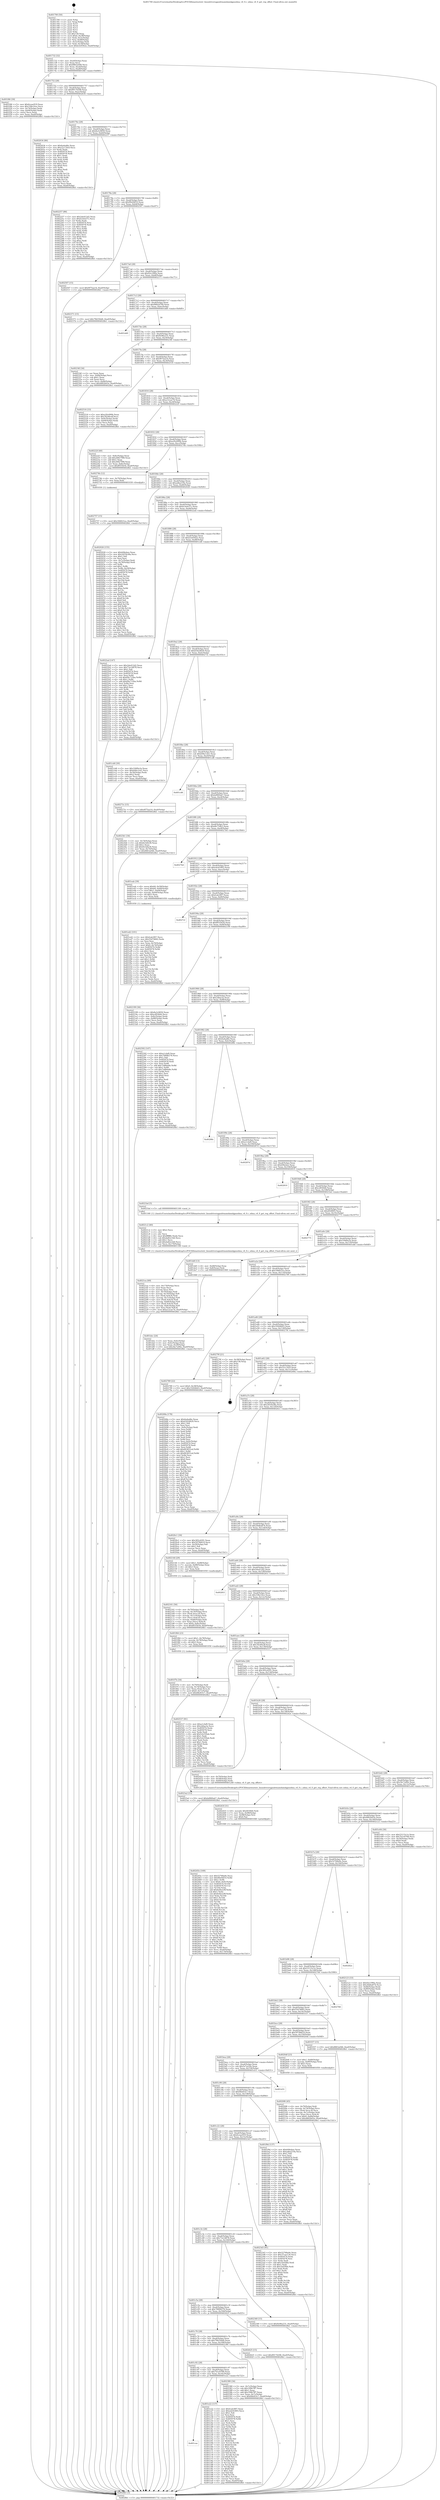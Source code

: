 digraph "0x401700" {
  label = "0x401700 (/mnt/c/Users/mathe/Desktop/tcc/POCII/binaries/extr_linuxdriversgpudrmamdamdgpusdma_v4_0.c_sdma_v4_0_get_reg_offset_Final-ollvm.out::main(0))"
  labelloc = "t"
  node[shape=record]

  Entry [label="",width=0.3,height=0.3,shape=circle,fillcolor=black,style=filled]
  "0x401732" [label="{
     0x401732 [32]\l
     | [instrs]\l
     &nbsp;&nbsp;0x401732 \<+6\>: mov -0xa0(%rbp),%eax\l
     &nbsp;&nbsp;0x401738 \<+2\>: mov %eax,%ecx\l
     &nbsp;&nbsp;0x40173a \<+6\>: sub $0x8863a046,%ecx\l
     &nbsp;&nbsp;0x401740 \<+6\>: mov %eax,-0xa4(%rbp)\l
     &nbsp;&nbsp;0x401746 \<+6\>: mov %ecx,-0xa8(%rbp)\l
     &nbsp;&nbsp;0x40174c \<+6\>: je 0000000000401f46 \<main+0x846\>\l
  }"]
  "0x401f46" [label="{
     0x401f46 [30]\l
     | [instrs]\l
     &nbsp;&nbsp;0x401f46 \<+5\>: mov $0x6ceae919,%eax\l
     &nbsp;&nbsp;0x401f4b \<+5\>: mov $0x338e10ce,%ecx\l
     &nbsp;&nbsp;0x401f50 \<+3\>: mov -0x74(%rbp),%edx\l
     &nbsp;&nbsp;0x401f53 \<+3\>: cmp -0x64(%rbp),%edx\l
     &nbsp;&nbsp;0x401f56 \<+3\>: cmovl %ecx,%eax\l
     &nbsp;&nbsp;0x401f59 \<+6\>: mov %eax,-0xa0(%rbp)\l
     &nbsp;&nbsp;0x401f5f \<+5\>: jmp 00000000004028b1 \<main+0x11b1\>\l
  }"]
  "0x401752" [label="{
     0x401752 [28]\l
     | [instrs]\l
     &nbsp;&nbsp;0x401752 \<+5\>: jmp 0000000000401757 \<main+0x57\>\l
     &nbsp;&nbsp;0x401757 \<+6\>: mov -0xa4(%rbp),%eax\l
     &nbsp;&nbsp;0x40175d \<+5\>: sub $0x89174208,%eax\l
     &nbsp;&nbsp;0x401762 \<+6\>: mov %eax,-0xac(%rbp)\l
     &nbsp;&nbsp;0x401768 \<+6\>: je 0000000000402634 \<main+0xf34\>\l
  }"]
  Exit [label="",width=0.3,height=0.3,shape=circle,fillcolor=black,style=filled,peripheries=2]
  "0x402634" [label="{
     0x402634 [86]\l
     | [instrs]\l
     &nbsp;&nbsp;0x402634 \<+5\>: mov $0x6a4ad6e,%eax\l
     &nbsp;&nbsp;0x402639 \<+5\>: mov $0x22c13fc0,%ecx\l
     &nbsp;&nbsp;0x40263e \<+2\>: xor %edx,%edx\l
     &nbsp;&nbsp;0x402640 \<+7\>: mov 0x405074,%esi\l
     &nbsp;&nbsp;0x402647 \<+7\>: mov 0x405078,%edi\l
     &nbsp;&nbsp;0x40264e \<+3\>: sub $0x1,%edx\l
     &nbsp;&nbsp;0x402651 \<+3\>: mov %esi,%r8d\l
     &nbsp;&nbsp;0x402654 \<+3\>: add %edx,%r8d\l
     &nbsp;&nbsp;0x402657 \<+4\>: imul %r8d,%esi\l
     &nbsp;&nbsp;0x40265b \<+3\>: and $0x1,%esi\l
     &nbsp;&nbsp;0x40265e \<+3\>: cmp $0x0,%esi\l
     &nbsp;&nbsp;0x402661 \<+4\>: sete %r9b\l
     &nbsp;&nbsp;0x402665 \<+3\>: cmp $0xa,%edi\l
     &nbsp;&nbsp;0x402668 \<+4\>: setl %r10b\l
     &nbsp;&nbsp;0x40266c \<+3\>: mov %r9b,%r11b\l
     &nbsp;&nbsp;0x40266f \<+3\>: and %r10b,%r11b\l
     &nbsp;&nbsp;0x402672 \<+3\>: xor %r10b,%r9b\l
     &nbsp;&nbsp;0x402675 \<+3\>: or %r9b,%r11b\l
     &nbsp;&nbsp;0x402678 \<+4\>: test $0x1,%r11b\l
     &nbsp;&nbsp;0x40267c \<+3\>: cmovne %ecx,%eax\l
     &nbsp;&nbsp;0x40267f \<+6\>: mov %eax,-0xa0(%rbp)\l
     &nbsp;&nbsp;0x402685 \<+5\>: jmp 00000000004028b1 \<main+0x11b1\>\l
  }"]
  "0x40176e" [label="{
     0x40176e [28]\l
     | [instrs]\l
     &nbsp;&nbsp;0x40176e \<+5\>: jmp 0000000000401773 \<main+0x73\>\l
     &nbsp;&nbsp;0x401773 \<+6\>: mov -0xa4(%rbp),%eax\l
     &nbsp;&nbsp;0x401779 \<+5\>: sub $0x8a3c0650,%eax\l
     &nbsp;&nbsp;0x40177e \<+6\>: mov %eax,-0xb0(%rbp)\l
     &nbsp;&nbsp;0x401784 \<+6\>: je 0000000000402257 \<main+0xb57\>\l
  }"]
  "0x402757" [label="{
     0x402757 [15]\l
     | [instrs]\l
     &nbsp;&nbsp;0x402757 \<+10\>: movl $0x184823ca,-0xa0(%rbp)\l
     &nbsp;&nbsp;0x402761 \<+5\>: jmp 00000000004028b1 \<main+0x11b1\>\l
  }"]
  "0x402257" [label="{
     0x402257 [86]\l
     | [instrs]\l
     &nbsp;&nbsp;0x402257 \<+5\>: mov $0x2ded12d2,%eax\l
     &nbsp;&nbsp;0x40225c \<+5\>: mov $0xb14eb37c,%ecx\l
     &nbsp;&nbsp;0x402261 \<+2\>: xor %edx,%edx\l
     &nbsp;&nbsp;0x402263 \<+7\>: mov 0x405074,%esi\l
     &nbsp;&nbsp;0x40226a \<+7\>: mov 0x405078,%edi\l
     &nbsp;&nbsp;0x402271 \<+3\>: sub $0x1,%edx\l
     &nbsp;&nbsp;0x402274 \<+3\>: mov %esi,%r8d\l
     &nbsp;&nbsp;0x402277 \<+3\>: add %edx,%r8d\l
     &nbsp;&nbsp;0x40227a \<+4\>: imul %r8d,%esi\l
     &nbsp;&nbsp;0x40227e \<+3\>: and $0x1,%esi\l
     &nbsp;&nbsp;0x402281 \<+3\>: cmp $0x0,%esi\l
     &nbsp;&nbsp;0x402284 \<+4\>: sete %r9b\l
     &nbsp;&nbsp;0x402288 \<+3\>: cmp $0xa,%edi\l
     &nbsp;&nbsp;0x40228b \<+4\>: setl %r10b\l
     &nbsp;&nbsp;0x40228f \<+3\>: mov %r9b,%r11b\l
     &nbsp;&nbsp;0x402292 \<+3\>: and %r10b,%r11b\l
     &nbsp;&nbsp;0x402295 \<+3\>: xor %r10b,%r9b\l
     &nbsp;&nbsp;0x402298 \<+3\>: or %r9b,%r11b\l
     &nbsp;&nbsp;0x40229b \<+4\>: test $0x1,%r11b\l
     &nbsp;&nbsp;0x40229f \<+3\>: cmovne %ecx,%eax\l
     &nbsp;&nbsp;0x4022a2 \<+6\>: mov %eax,-0xa0(%rbp)\l
     &nbsp;&nbsp;0x4022a8 \<+5\>: jmp 00000000004028b1 \<main+0x11b1\>\l
  }"]
  "0x40178a" [label="{
     0x40178a [28]\l
     | [instrs]\l
     &nbsp;&nbsp;0x40178a \<+5\>: jmp 000000000040178f \<main+0x8f\>\l
     &nbsp;&nbsp;0x40178f \<+6\>: mov -0xa4(%rbp),%eax\l
     &nbsp;&nbsp;0x401795 \<+5\>: sub $0x90e04f10,%eax\l
     &nbsp;&nbsp;0x40179a \<+6\>: mov %eax,-0xb4(%rbp)\l
     &nbsp;&nbsp;0x4017a0 \<+6\>: je 0000000000402507 \<main+0xe07\>\l
  }"]
  "0x40245e" [label="{
     0x40245e [169]\l
     | [instrs]\l
     &nbsp;&nbsp;0x40245e \<+5\>: mov $0x52768a9e,%ecx\l
     &nbsp;&nbsp;0x402463 \<+6\>: mov $0x90e04f10,%r8d\l
     &nbsp;&nbsp;0x402469 \<+3\>: mov $0x1,%r9b\l
     &nbsp;&nbsp;0x40246c \<+10\>: movl $0x0,-0x9c(%rbp)\l
     &nbsp;&nbsp;0x402476 \<+8\>: mov 0x405074,%r10d\l
     &nbsp;&nbsp;0x40247e \<+8\>: mov 0x405078,%r11d\l
     &nbsp;&nbsp;0x402486 \<+3\>: mov %r10d,%ebx\l
     &nbsp;&nbsp;0x402489 \<+6\>: add $0x6e8eee9f,%ebx\l
     &nbsp;&nbsp;0x40248f \<+3\>: sub $0x1,%ebx\l
     &nbsp;&nbsp;0x402492 \<+6\>: sub $0x6e8eee9f,%ebx\l
     &nbsp;&nbsp;0x402498 \<+4\>: imul %ebx,%r10d\l
     &nbsp;&nbsp;0x40249c \<+4\>: and $0x1,%r10d\l
     &nbsp;&nbsp;0x4024a0 \<+4\>: cmp $0x0,%r10d\l
     &nbsp;&nbsp;0x4024a4 \<+4\>: sete %r14b\l
     &nbsp;&nbsp;0x4024a8 \<+4\>: cmp $0xa,%r11d\l
     &nbsp;&nbsp;0x4024ac \<+4\>: setl %r15b\l
     &nbsp;&nbsp;0x4024b0 \<+3\>: mov %r14b,%r12b\l
     &nbsp;&nbsp;0x4024b3 \<+4\>: xor $0xff,%r12b\l
     &nbsp;&nbsp;0x4024b7 \<+3\>: mov %r15b,%r13b\l
     &nbsp;&nbsp;0x4024ba \<+4\>: xor $0xff,%r13b\l
     &nbsp;&nbsp;0x4024be \<+4\>: xor $0x1,%r9b\l
     &nbsp;&nbsp;0x4024c2 \<+3\>: mov %r12b,%dl\l
     &nbsp;&nbsp;0x4024c5 \<+3\>: and $0xff,%dl\l
     &nbsp;&nbsp;0x4024c8 \<+3\>: and %r9b,%r14b\l
     &nbsp;&nbsp;0x4024cb \<+3\>: mov %r13b,%sil\l
     &nbsp;&nbsp;0x4024ce \<+4\>: and $0xff,%sil\l
     &nbsp;&nbsp;0x4024d2 \<+3\>: and %r9b,%r15b\l
     &nbsp;&nbsp;0x4024d5 \<+3\>: or %r14b,%dl\l
     &nbsp;&nbsp;0x4024d8 \<+3\>: or %r15b,%sil\l
     &nbsp;&nbsp;0x4024db \<+3\>: xor %sil,%dl\l
     &nbsp;&nbsp;0x4024de \<+3\>: or %r13b,%r12b\l
     &nbsp;&nbsp;0x4024e1 \<+4\>: xor $0xff,%r12b\l
     &nbsp;&nbsp;0x4024e5 \<+4\>: or $0x1,%r9b\l
     &nbsp;&nbsp;0x4024e9 \<+3\>: and %r9b,%r12b\l
     &nbsp;&nbsp;0x4024ec \<+3\>: or %r12b,%dl\l
     &nbsp;&nbsp;0x4024ef \<+3\>: test $0x1,%dl\l
     &nbsp;&nbsp;0x4024f2 \<+4\>: cmovne %r8d,%ecx\l
     &nbsp;&nbsp;0x4024f6 \<+6\>: mov %ecx,-0xa0(%rbp)\l
     &nbsp;&nbsp;0x4024fc \<+6\>: mov %eax,-0x174(%rbp)\l
     &nbsp;&nbsp;0x402502 \<+5\>: jmp 00000000004028b1 \<main+0x11b1\>\l
  }"]
  "0x402507" [label="{
     0x402507 [15]\l
     | [instrs]\l
     &nbsp;&nbsp;0x402507 \<+10\>: movl $0x9f75aa14,-0xa0(%rbp)\l
     &nbsp;&nbsp;0x402511 \<+5\>: jmp 00000000004028b1 \<main+0x11b1\>\l
  }"]
  "0x4017a6" [label="{
     0x4017a6 [28]\l
     | [instrs]\l
     &nbsp;&nbsp;0x4017a6 \<+5\>: jmp 00000000004017ab \<main+0xab\>\l
     &nbsp;&nbsp;0x4017ab \<+6\>: mov -0xa4(%rbp),%eax\l
     &nbsp;&nbsp;0x4017b1 \<+5\>: sub $0x92e1f90a,%eax\l
     &nbsp;&nbsp;0x4017b6 \<+6\>: mov %eax,-0xb8(%rbp)\l
     &nbsp;&nbsp;0x4017bc \<+6\>: je 0000000000402371 \<main+0xc71\>\l
  }"]
  "0x40243f" [label="{
     0x40243f [31]\l
     | [instrs]\l
     &nbsp;&nbsp;0x40243f \<+10\>: movabs $0x4030b6,%rdi\l
     &nbsp;&nbsp;0x402449 \<+7\>: mov %rax,-0x98(%rbp)\l
     &nbsp;&nbsp;0x402450 \<+7\>: mov -0x98(%rbp),%rsi\l
     &nbsp;&nbsp;0x402457 \<+2\>: mov $0x0,%al\l
     &nbsp;&nbsp;0x402459 \<+5\>: call 0000000000401040 \<printf@plt\>\l
     | [calls]\l
     &nbsp;&nbsp;0x401040 \{1\} (unknown)\l
  }"]
  "0x402371" [label="{
     0x402371 [15]\l
     | [instrs]\l
     &nbsp;&nbsp;0x402371 \<+10\>: movl $0x79b556d0,-0xa0(%rbp)\l
     &nbsp;&nbsp;0x40237b \<+5\>: jmp 00000000004028b1 \<main+0x11b1\>\l
  }"]
  "0x4017c2" [label="{
     0x4017c2 [28]\l
     | [instrs]\l
     &nbsp;&nbsp;0x4017c2 \<+5\>: jmp 00000000004017c7 \<main+0xc7\>\l
     &nbsp;&nbsp;0x4017c7 \<+6\>: mov -0xa4(%rbp),%eax\l
     &nbsp;&nbsp;0x4017cd \<+5\>: sub $0x9682d709,%eax\l
     &nbsp;&nbsp;0x4017d2 \<+6\>: mov %eax,-0xbc(%rbp)\l
     &nbsp;&nbsp;0x4017d8 \<+6\>: je 0000000000401dd0 \<main+0x6d0\>\l
  }"]
  "0x4021ea" [label="{
     0x4021ea [69]\l
     | [instrs]\l
     &nbsp;&nbsp;0x4021ea \<+6\>: mov -0x170(%rbp),%ecx\l
     &nbsp;&nbsp;0x4021f0 \<+3\>: imul %eax,%ecx\l
     &nbsp;&nbsp;0x4021f3 \<+3\>: movslq %ecx,%rsi\l
     &nbsp;&nbsp;0x4021f6 \<+4\>: mov -0x70(%rbp),%rdi\l
     &nbsp;&nbsp;0x4021fa \<+4\>: movslq -0x74(%rbp),%r8\l
     &nbsp;&nbsp;0x4021fe \<+4\>: mov (%rdi,%r8,8),%rdi\l
     &nbsp;&nbsp;0x402202 \<+4\>: movslq -0x7c(%rbp),%r8\l
     &nbsp;&nbsp;0x402206 \<+4\>: mov (%rdi,%r8,8),%rdi\l
     &nbsp;&nbsp;0x40220a \<+7\>: movslq -0x84(%rbp),%r8\l
     &nbsp;&nbsp;0x402211 \<+4\>: mov (%rdi,%r8,8),%rdi\l
     &nbsp;&nbsp;0x402215 \<+7\>: movslq -0x8c(%rbp),%r8\l
     &nbsp;&nbsp;0x40221c \<+4\>: mov %rsi,(%rdi,%r8,8)\l
     &nbsp;&nbsp;0x402220 \<+10\>: movl $0xa12cae74,-0xa0(%rbp)\l
     &nbsp;&nbsp;0x40222a \<+5\>: jmp 00000000004028b1 \<main+0x11b1\>\l
  }"]
  "0x401dd0" [label="{
     0x401dd0\l
  }", style=dashed]
  "0x4017de" [label="{
     0x4017de [28]\l
     | [instrs]\l
     &nbsp;&nbsp;0x4017de \<+5\>: jmp 00000000004017e3 \<main+0xe3\>\l
     &nbsp;&nbsp;0x4017e3 \<+6\>: mov -0xa4(%rbp),%eax\l
     &nbsp;&nbsp;0x4017e9 \<+5\>: sub $0x9e96a231,%eax\l
     &nbsp;&nbsp;0x4017ee \<+6\>: mov %eax,-0xc0(%rbp)\l
     &nbsp;&nbsp;0x4017f4 \<+6\>: je 000000000040234f \<main+0xc4f\>\l
  }"]
  "0x4021c2" [label="{
     0x4021c2 [40]\l
     | [instrs]\l
     &nbsp;&nbsp;0x4021c2 \<+5\>: mov $0x2,%ecx\l
     &nbsp;&nbsp;0x4021c7 \<+1\>: cltd\l
     &nbsp;&nbsp;0x4021c8 \<+2\>: idiv %ecx\l
     &nbsp;&nbsp;0x4021ca \<+6\>: imul $0xfffffffe,%edx,%ecx\l
     &nbsp;&nbsp;0x4021d0 \<+6\>: sub $0xda82e1b6,%ecx\l
     &nbsp;&nbsp;0x4021d6 \<+3\>: add $0x1,%ecx\l
     &nbsp;&nbsp;0x4021d9 \<+6\>: add $0xda82e1b6,%ecx\l
     &nbsp;&nbsp;0x4021df \<+6\>: mov %ecx,-0x170(%rbp)\l
     &nbsp;&nbsp;0x4021e5 \<+5\>: call 0000000000401160 \<next_i\>\l
     | [calls]\l
     &nbsp;&nbsp;0x401160 \{1\} (/mnt/c/Users/mathe/Desktop/tcc/POCII/binaries/extr_linuxdriversgpudrmamdamdgpusdma_v4_0.c_sdma_v4_0_get_reg_offset_Final-ollvm.out::next_i)\l
  }"]
  "0x40234f" [label="{
     0x40234f [34]\l
     | [instrs]\l
     &nbsp;&nbsp;0x40234f \<+2\>: xor %eax,%eax\l
     &nbsp;&nbsp;0x402351 \<+6\>: mov -0x84(%rbp),%ecx\l
     &nbsp;&nbsp;0x402357 \<+3\>: sub $0x1,%eax\l
     &nbsp;&nbsp;0x40235a \<+2\>: sub %eax,%ecx\l
     &nbsp;&nbsp;0x40235c \<+6\>: mov %ecx,-0x84(%rbp)\l
     &nbsp;&nbsp;0x402362 \<+10\>: movl $0x4802b03e,-0xa0(%rbp)\l
     &nbsp;&nbsp;0x40236c \<+5\>: jmp 00000000004028b1 \<main+0x11b1\>\l
  }"]
  "0x4017fa" [label="{
     0x4017fa [28]\l
     | [instrs]\l
     &nbsp;&nbsp;0x4017fa \<+5\>: jmp 00000000004017ff \<main+0xff\>\l
     &nbsp;&nbsp;0x4017ff \<+6\>: mov -0xa4(%rbp),%eax\l
     &nbsp;&nbsp;0x401805 \<+5\>: sub $0x9f75aa14,%eax\l
     &nbsp;&nbsp;0x40180a \<+6\>: mov %eax,-0xc4(%rbp)\l
     &nbsp;&nbsp;0x401810 \<+6\>: je 0000000000402516 \<main+0xe16\>\l
  }"]
  "0x402161" [label="{
     0x402161 [56]\l
     | [instrs]\l
     &nbsp;&nbsp;0x402161 \<+4\>: mov -0x70(%rbp),%rdi\l
     &nbsp;&nbsp;0x402165 \<+4\>: movslq -0x74(%rbp),%rcx\l
     &nbsp;&nbsp;0x402169 \<+4\>: mov (%rdi,%rcx,8),%rcx\l
     &nbsp;&nbsp;0x40216d \<+4\>: movslq -0x7c(%rbp),%rdi\l
     &nbsp;&nbsp;0x402171 \<+4\>: mov (%rcx,%rdi,8),%rcx\l
     &nbsp;&nbsp;0x402175 \<+7\>: movslq -0x84(%rbp),%rdi\l
     &nbsp;&nbsp;0x40217c \<+4\>: mov %rax,(%rcx,%rdi,8)\l
     &nbsp;&nbsp;0x402180 \<+10\>: movl $0x0,-0x8c(%rbp)\l
     &nbsp;&nbsp;0x40218a \<+10\>: movl $0xff555b54,-0xa0(%rbp)\l
     &nbsp;&nbsp;0x402194 \<+5\>: jmp 00000000004028b1 \<main+0x11b1\>\l
  }"]
  "0x402516" [label="{
     0x402516 [33]\l
     | [instrs]\l
     &nbsp;&nbsp;0x402516 \<+5\>: mov $0xa20c690b,%eax\l
     &nbsp;&nbsp;0x40251b \<+5\>: mov $0x34240cdf,%ecx\l
     &nbsp;&nbsp;0x402520 \<+6\>: mov -0x9c(%rbp),%edx\l
     &nbsp;&nbsp;0x402526 \<+3\>: cmp -0x64(%rbp),%edx\l
     &nbsp;&nbsp;0x402529 \<+3\>: cmovl %ecx,%eax\l
     &nbsp;&nbsp;0x40252c \<+6\>: mov %eax,-0xa0(%rbp)\l
     &nbsp;&nbsp;0x402532 \<+5\>: jmp 00000000004028b1 \<main+0x11b1\>\l
  }"]
  "0x401816" [label="{
     0x401816 [28]\l
     | [instrs]\l
     &nbsp;&nbsp;0x401816 \<+5\>: jmp 000000000040181b \<main+0x11b\>\l
     &nbsp;&nbsp;0x40181b \<+6\>: mov -0xa4(%rbp),%eax\l
     &nbsp;&nbsp;0x401821 \<+5\>: sub $0xa12cae74,%eax\l
     &nbsp;&nbsp;0x401826 \<+6\>: mov %eax,-0xc8(%rbp)\l
     &nbsp;&nbsp;0x40182c \<+6\>: je 000000000040222f \<main+0xb2f\>\l
  }"]
  "0x4020f6" [label="{
     0x4020f6 [45]\l
     | [instrs]\l
     &nbsp;&nbsp;0x4020f6 \<+4\>: mov -0x70(%rbp),%rdi\l
     &nbsp;&nbsp;0x4020fa \<+4\>: movslq -0x74(%rbp),%rcx\l
     &nbsp;&nbsp;0x4020fe \<+4\>: mov (%rdi,%rcx,8),%rcx\l
     &nbsp;&nbsp;0x402102 \<+4\>: movslq -0x7c(%rbp),%rdi\l
     &nbsp;&nbsp;0x402106 \<+4\>: mov %rax,(%rcx,%rdi,8)\l
     &nbsp;&nbsp;0x40210a \<+10\>: movl $0x0,-0x84(%rbp)\l
     &nbsp;&nbsp;0x402114 \<+10\>: movl $0x4802b03e,-0xa0(%rbp)\l
     &nbsp;&nbsp;0x40211e \<+5\>: jmp 00000000004028b1 \<main+0x11b1\>\l
  }"]
  "0x40222f" [label="{
     0x40222f [40]\l
     | [instrs]\l
     &nbsp;&nbsp;0x40222f \<+6\>: mov -0x8c(%rbp),%eax\l
     &nbsp;&nbsp;0x402235 \<+5\>: add $0x26827f08,%eax\l
     &nbsp;&nbsp;0x40223a \<+3\>: add $0x1,%eax\l
     &nbsp;&nbsp;0x40223d \<+5\>: sub $0x26827f08,%eax\l
     &nbsp;&nbsp;0x402242 \<+6\>: mov %eax,-0x8c(%rbp)\l
     &nbsp;&nbsp;0x402248 \<+10\>: movl $0xff555b54,-0xa0(%rbp)\l
     &nbsp;&nbsp;0x402252 \<+5\>: jmp 00000000004028b1 \<main+0x11b1\>\l
  }"]
  "0x401832" [label="{
     0x401832 [28]\l
     | [instrs]\l
     &nbsp;&nbsp;0x401832 \<+5\>: jmp 0000000000401837 \<main+0x137\>\l
     &nbsp;&nbsp;0x401837 \<+6\>: mov -0xa4(%rbp),%eax\l
     &nbsp;&nbsp;0x40183d \<+5\>: sub $0xa20c690b,%eax\l
     &nbsp;&nbsp;0x401842 \<+6\>: mov %eax,-0xcc(%rbp)\l
     &nbsp;&nbsp;0x401848 \<+6\>: je 000000000040274b \<main+0x104b\>\l
  }"]
  "0x401f7b" [label="{
     0x401f7b [34]\l
     | [instrs]\l
     &nbsp;&nbsp;0x401f7b \<+4\>: mov -0x70(%rbp),%rdi\l
     &nbsp;&nbsp;0x401f7f \<+4\>: movslq -0x74(%rbp),%rcx\l
     &nbsp;&nbsp;0x401f83 \<+4\>: mov %rax,(%rdi,%rcx,8)\l
     &nbsp;&nbsp;0x401f87 \<+7\>: movl $0x0,-0x7c(%rbp)\l
     &nbsp;&nbsp;0x401f8e \<+10\>: movl $0x68e81fc7,-0xa0(%rbp)\l
     &nbsp;&nbsp;0x401f98 \<+5\>: jmp 00000000004028b1 \<main+0x11b1\>\l
  }"]
  "0x40274b" [label="{
     0x40274b [12]\l
     | [instrs]\l
     &nbsp;&nbsp;0x40274b \<+4\>: mov -0x70(%rbp),%rax\l
     &nbsp;&nbsp;0x40274f \<+3\>: mov %rax,%rdi\l
     &nbsp;&nbsp;0x402752 \<+5\>: call 0000000000401030 \<free@plt\>\l
     | [calls]\l
     &nbsp;&nbsp;0x401030 \{1\} (unknown)\l
  }"]
  "0x40184e" [label="{
     0x40184e [28]\l
     | [instrs]\l
     &nbsp;&nbsp;0x40184e \<+5\>: jmp 0000000000401853 \<main+0x153\>\l
     &nbsp;&nbsp;0x401853 \<+6\>: mov -0xa4(%rbp),%eax\l
     &nbsp;&nbsp;0x401859 \<+5\>: sub $0xadba219a,%eax\l
     &nbsp;&nbsp;0x40185e \<+6\>: mov %eax,-0xd0(%rbp)\l
     &nbsp;&nbsp;0x401864 \<+6\>: je 0000000000402026 \<main+0x926\>\l
  }"]
  "0x401ed2" [label="{
     0x401ed2 [101]\l
     | [instrs]\l
     &nbsp;&nbsp;0x401ed2 \<+5\>: mov $0xfcab3f07,%ecx\l
     &nbsp;&nbsp;0x401ed7 \<+5\>: mov $0x55d74662,%edx\l
     &nbsp;&nbsp;0x401edc \<+2\>: xor %esi,%esi\l
     &nbsp;&nbsp;0x401ede \<+4\>: mov %rax,-0x70(%rbp)\l
     &nbsp;&nbsp;0x401ee2 \<+7\>: movl $0x0,-0x74(%rbp)\l
     &nbsp;&nbsp;0x401ee9 \<+8\>: mov 0x405074,%r8d\l
     &nbsp;&nbsp;0x401ef1 \<+8\>: mov 0x405078,%r9d\l
     &nbsp;&nbsp;0x401ef9 \<+3\>: sub $0x1,%esi\l
     &nbsp;&nbsp;0x401efc \<+3\>: mov %r8d,%r10d\l
     &nbsp;&nbsp;0x401eff \<+3\>: add %esi,%r10d\l
     &nbsp;&nbsp;0x401f02 \<+4\>: imul %r10d,%r8d\l
     &nbsp;&nbsp;0x401f06 \<+4\>: and $0x1,%r8d\l
     &nbsp;&nbsp;0x401f0a \<+4\>: cmp $0x0,%r8d\l
     &nbsp;&nbsp;0x401f0e \<+4\>: sete %r11b\l
     &nbsp;&nbsp;0x401f12 \<+4\>: cmp $0xa,%r9d\l
     &nbsp;&nbsp;0x401f16 \<+3\>: setl %bl\l
     &nbsp;&nbsp;0x401f19 \<+3\>: mov %r11b,%r14b\l
     &nbsp;&nbsp;0x401f1c \<+3\>: and %bl,%r14b\l
     &nbsp;&nbsp;0x401f1f \<+3\>: xor %bl,%r11b\l
     &nbsp;&nbsp;0x401f22 \<+3\>: or %r11b,%r14b\l
     &nbsp;&nbsp;0x401f25 \<+4\>: test $0x1,%r14b\l
     &nbsp;&nbsp;0x401f29 \<+3\>: cmovne %edx,%ecx\l
     &nbsp;&nbsp;0x401f2c \<+6\>: mov %ecx,-0xa0(%rbp)\l
     &nbsp;&nbsp;0x401f32 \<+5\>: jmp 00000000004028b1 \<main+0x11b1\>\l
  }"]
  "0x402026" [label="{
     0x402026 [155]\l
     | [instrs]\l
     &nbsp;&nbsp;0x402026 \<+5\>: mov $0xb94ebee,%eax\l
     &nbsp;&nbsp;0x40202b \<+5\>: mov $0x2455b38a,%ecx\l
     &nbsp;&nbsp;0x402030 \<+2\>: mov $0x1,%dl\l
     &nbsp;&nbsp;0x402032 \<+2\>: xor %esi,%esi\l
     &nbsp;&nbsp;0x402034 \<+3\>: mov -0x7c(%rbp),%edi\l
     &nbsp;&nbsp;0x402037 \<+3\>: cmp -0x78(%rbp),%edi\l
     &nbsp;&nbsp;0x40203a \<+4\>: setl %r8b\l
     &nbsp;&nbsp;0x40203e \<+4\>: and $0x1,%r8b\l
     &nbsp;&nbsp;0x402042 \<+4\>: mov %r8b,-0x29(%rbp)\l
     &nbsp;&nbsp;0x402046 \<+7\>: mov 0x405074,%edi\l
     &nbsp;&nbsp;0x40204d \<+8\>: mov 0x405078,%r9d\l
     &nbsp;&nbsp;0x402055 \<+3\>: sub $0x1,%esi\l
     &nbsp;&nbsp;0x402058 \<+3\>: mov %edi,%r10d\l
     &nbsp;&nbsp;0x40205b \<+3\>: add %esi,%r10d\l
     &nbsp;&nbsp;0x40205e \<+4\>: imul %r10d,%edi\l
     &nbsp;&nbsp;0x402062 \<+3\>: and $0x1,%edi\l
     &nbsp;&nbsp;0x402065 \<+3\>: cmp $0x0,%edi\l
     &nbsp;&nbsp;0x402068 \<+4\>: sete %r8b\l
     &nbsp;&nbsp;0x40206c \<+4\>: cmp $0xa,%r9d\l
     &nbsp;&nbsp;0x402070 \<+4\>: setl %r11b\l
     &nbsp;&nbsp;0x402074 \<+3\>: mov %r8b,%bl\l
     &nbsp;&nbsp;0x402077 \<+3\>: xor $0xff,%bl\l
     &nbsp;&nbsp;0x40207a \<+3\>: mov %r11b,%r14b\l
     &nbsp;&nbsp;0x40207d \<+4\>: xor $0xff,%r14b\l
     &nbsp;&nbsp;0x402081 \<+3\>: xor $0x0,%dl\l
     &nbsp;&nbsp;0x402084 \<+3\>: mov %bl,%r15b\l
     &nbsp;&nbsp;0x402087 \<+4\>: and $0x0,%r15b\l
     &nbsp;&nbsp;0x40208b \<+3\>: and %dl,%r8b\l
     &nbsp;&nbsp;0x40208e \<+3\>: mov %r14b,%r12b\l
     &nbsp;&nbsp;0x402091 \<+4\>: and $0x0,%r12b\l
     &nbsp;&nbsp;0x402095 \<+3\>: and %dl,%r11b\l
     &nbsp;&nbsp;0x402098 \<+3\>: or %r8b,%r15b\l
     &nbsp;&nbsp;0x40209b \<+3\>: or %r11b,%r12b\l
     &nbsp;&nbsp;0x40209e \<+3\>: xor %r12b,%r15b\l
     &nbsp;&nbsp;0x4020a1 \<+3\>: or %r14b,%bl\l
     &nbsp;&nbsp;0x4020a4 \<+3\>: xor $0xff,%bl\l
     &nbsp;&nbsp;0x4020a7 \<+3\>: or $0x0,%dl\l
     &nbsp;&nbsp;0x4020aa \<+2\>: and %dl,%bl\l
     &nbsp;&nbsp;0x4020ac \<+3\>: or %bl,%r15b\l
     &nbsp;&nbsp;0x4020af \<+4\>: test $0x1,%r15b\l
     &nbsp;&nbsp;0x4020b3 \<+3\>: cmovne %ecx,%eax\l
     &nbsp;&nbsp;0x4020b6 \<+6\>: mov %eax,-0xa0(%rbp)\l
     &nbsp;&nbsp;0x4020bc \<+5\>: jmp 00000000004028b1 \<main+0x11b1\>\l
  }"]
  "0x40186a" [label="{
     0x40186a [28]\l
     | [instrs]\l
     &nbsp;&nbsp;0x40186a \<+5\>: jmp 000000000040186f \<main+0x16f\>\l
     &nbsp;&nbsp;0x40186f \<+6\>: mov -0xa4(%rbp),%eax\l
     &nbsp;&nbsp;0x401875 \<+5\>: sub $0xb14eb37c,%eax\l
     &nbsp;&nbsp;0x40187a \<+6\>: mov %eax,-0xd4(%rbp)\l
     &nbsp;&nbsp;0x401880 \<+6\>: je 00000000004022ad \<main+0xbad\>\l
  }"]
  "0x401cae" [label="{
     0x401cae\l
  }", style=dashed]
  "0x4022ad" [label="{
     0x4022ad [147]\l
     | [instrs]\l
     &nbsp;&nbsp;0x4022ad \<+5\>: mov $0x2ded12d2,%eax\l
     &nbsp;&nbsp;0x4022b2 \<+5\>: mov $0x73e14878,%ecx\l
     &nbsp;&nbsp;0x4022b7 \<+2\>: mov $0x1,%dl\l
     &nbsp;&nbsp;0x4022b9 \<+7\>: mov 0x405074,%esi\l
     &nbsp;&nbsp;0x4022c0 \<+7\>: mov 0x405078,%edi\l
     &nbsp;&nbsp;0x4022c7 \<+3\>: mov %esi,%r8d\l
     &nbsp;&nbsp;0x4022ca \<+7\>: sub $0x69e733ba,%r8d\l
     &nbsp;&nbsp;0x4022d1 \<+4\>: sub $0x1,%r8d\l
     &nbsp;&nbsp;0x4022d5 \<+7\>: add $0x69e733ba,%r8d\l
     &nbsp;&nbsp;0x4022dc \<+4\>: imul %r8d,%esi\l
     &nbsp;&nbsp;0x4022e0 \<+3\>: and $0x1,%esi\l
     &nbsp;&nbsp;0x4022e3 \<+3\>: cmp $0x0,%esi\l
     &nbsp;&nbsp;0x4022e6 \<+4\>: sete %r9b\l
     &nbsp;&nbsp;0x4022ea \<+3\>: cmp $0xa,%edi\l
     &nbsp;&nbsp;0x4022ed \<+4\>: setl %r10b\l
     &nbsp;&nbsp;0x4022f1 \<+3\>: mov %r9b,%r11b\l
     &nbsp;&nbsp;0x4022f4 \<+4\>: xor $0xff,%r11b\l
     &nbsp;&nbsp;0x4022f8 \<+3\>: mov %r10b,%bl\l
     &nbsp;&nbsp;0x4022fb \<+3\>: xor $0xff,%bl\l
     &nbsp;&nbsp;0x4022fe \<+3\>: xor $0x1,%dl\l
     &nbsp;&nbsp;0x402301 \<+3\>: mov %r11b,%r14b\l
     &nbsp;&nbsp;0x402304 \<+4\>: and $0xff,%r14b\l
     &nbsp;&nbsp;0x402308 \<+3\>: and %dl,%r9b\l
     &nbsp;&nbsp;0x40230b \<+3\>: mov %bl,%r15b\l
     &nbsp;&nbsp;0x40230e \<+4\>: and $0xff,%r15b\l
     &nbsp;&nbsp;0x402312 \<+3\>: and %dl,%r10b\l
     &nbsp;&nbsp;0x402315 \<+3\>: or %r9b,%r14b\l
     &nbsp;&nbsp;0x402318 \<+3\>: or %r10b,%r15b\l
     &nbsp;&nbsp;0x40231b \<+3\>: xor %r15b,%r14b\l
     &nbsp;&nbsp;0x40231e \<+3\>: or %bl,%r11b\l
     &nbsp;&nbsp;0x402321 \<+4\>: xor $0xff,%r11b\l
     &nbsp;&nbsp;0x402325 \<+3\>: or $0x1,%dl\l
     &nbsp;&nbsp;0x402328 \<+3\>: and %dl,%r11b\l
     &nbsp;&nbsp;0x40232b \<+3\>: or %r11b,%r14b\l
     &nbsp;&nbsp;0x40232e \<+4\>: test $0x1,%r14b\l
     &nbsp;&nbsp;0x402332 \<+3\>: cmovne %ecx,%eax\l
     &nbsp;&nbsp;0x402335 \<+6\>: mov %eax,-0xa0(%rbp)\l
     &nbsp;&nbsp;0x40233b \<+5\>: jmp 00000000004028b1 \<main+0x11b1\>\l
  }"]
  "0x401886" [label="{
     0x401886 [28]\l
     | [instrs]\l
     &nbsp;&nbsp;0x401886 \<+5\>: jmp 000000000040188b \<main+0x18b\>\l
     &nbsp;&nbsp;0x40188b \<+6\>: mov -0xa4(%rbp),%eax\l
     &nbsp;&nbsp;0x401891 \<+5\>: sub $0xb3e0562e,%eax\l
     &nbsp;&nbsp;0x401896 \<+6\>: mov %eax,-0xd8(%rbp)\l
     &nbsp;&nbsp;0x40189c \<+6\>: je 0000000000401cb8 \<main+0x5b8\>\l
  }"]
  "0x401e22" [label="{
     0x401e22 [137]\l
     | [instrs]\l
     &nbsp;&nbsp;0x401e22 \<+5\>: mov $0xfcab3f07,%eax\l
     &nbsp;&nbsp;0x401e27 \<+5\>: mov $0xedc61893,%ecx\l
     &nbsp;&nbsp;0x401e2c \<+2\>: mov $0x1,%dl\l
     &nbsp;&nbsp;0x401e2e \<+2\>: xor %esi,%esi\l
     &nbsp;&nbsp;0x401e30 \<+7\>: mov 0x405074,%edi\l
     &nbsp;&nbsp;0x401e37 \<+8\>: mov 0x405078,%r8d\l
     &nbsp;&nbsp;0x401e3f \<+3\>: sub $0x1,%esi\l
     &nbsp;&nbsp;0x401e42 \<+3\>: mov %edi,%r9d\l
     &nbsp;&nbsp;0x401e45 \<+3\>: add %esi,%r9d\l
     &nbsp;&nbsp;0x401e48 \<+4\>: imul %r9d,%edi\l
     &nbsp;&nbsp;0x401e4c \<+3\>: and $0x1,%edi\l
     &nbsp;&nbsp;0x401e4f \<+3\>: cmp $0x0,%edi\l
     &nbsp;&nbsp;0x401e52 \<+4\>: sete %r10b\l
     &nbsp;&nbsp;0x401e56 \<+4\>: cmp $0xa,%r8d\l
     &nbsp;&nbsp;0x401e5a \<+4\>: setl %r11b\l
     &nbsp;&nbsp;0x401e5e \<+3\>: mov %r10b,%bl\l
     &nbsp;&nbsp;0x401e61 \<+3\>: xor $0xff,%bl\l
     &nbsp;&nbsp;0x401e64 \<+3\>: mov %r11b,%r14b\l
     &nbsp;&nbsp;0x401e67 \<+4\>: xor $0xff,%r14b\l
     &nbsp;&nbsp;0x401e6b \<+3\>: xor $0x1,%dl\l
     &nbsp;&nbsp;0x401e6e \<+3\>: mov %bl,%r15b\l
     &nbsp;&nbsp;0x401e71 \<+4\>: and $0xff,%r15b\l
     &nbsp;&nbsp;0x401e75 \<+3\>: and %dl,%r10b\l
     &nbsp;&nbsp;0x401e78 \<+3\>: mov %r14b,%r12b\l
     &nbsp;&nbsp;0x401e7b \<+4\>: and $0xff,%r12b\l
     &nbsp;&nbsp;0x401e7f \<+3\>: and %dl,%r11b\l
     &nbsp;&nbsp;0x401e82 \<+3\>: or %r10b,%r15b\l
     &nbsp;&nbsp;0x401e85 \<+3\>: or %r11b,%r12b\l
     &nbsp;&nbsp;0x401e88 \<+3\>: xor %r12b,%r15b\l
     &nbsp;&nbsp;0x401e8b \<+3\>: or %r14b,%bl\l
     &nbsp;&nbsp;0x401e8e \<+3\>: xor $0xff,%bl\l
     &nbsp;&nbsp;0x401e91 \<+3\>: or $0x1,%dl\l
     &nbsp;&nbsp;0x401e94 \<+2\>: and %dl,%bl\l
     &nbsp;&nbsp;0x401e96 \<+3\>: or %bl,%r15b\l
     &nbsp;&nbsp;0x401e99 \<+4\>: test $0x1,%r15b\l
     &nbsp;&nbsp;0x401e9d \<+3\>: cmovne %ecx,%eax\l
     &nbsp;&nbsp;0x401ea0 \<+6\>: mov %eax,-0xa0(%rbp)\l
     &nbsp;&nbsp;0x401ea6 \<+5\>: jmp 00000000004028b1 \<main+0x11b1\>\l
  }"]
  "0x401cb8" [label="{
     0x401cb8 [30]\l
     | [instrs]\l
     &nbsp;&nbsp;0x401cb8 \<+5\>: mov $0x104f0a3a,%eax\l
     &nbsp;&nbsp;0x401cbd \<+5\>: mov $0xb94e1eb1,%ecx\l
     &nbsp;&nbsp;0x401cc2 \<+3\>: mov -0x34(%rbp),%edx\l
     &nbsp;&nbsp;0x401cc5 \<+3\>: cmp $0x2,%edx\l
     &nbsp;&nbsp;0x401cc8 \<+3\>: cmovne %ecx,%eax\l
     &nbsp;&nbsp;0x401ccb \<+6\>: mov %eax,-0xa0(%rbp)\l
     &nbsp;&nbsp;0x401cd1 \<+5\>: jmp 00000000004028b1 \<main+0x11b1\>\l
  }"]
  "0x4018a2" [label="{
     0x4018a2 [28]\l
     | [instrs]\l
     &nbsp;&nbsp;0x4018a2 \<+5\>: jmp 00000000004018a7 \<main+0x1a7\>\l
     &nbsp;&nbsp;0x4018a7 \<+6\>: mov -0xa4(%rbp),%eax\l
     &nbsp;&nbsp;0x4018ad \<+5\>: sub $0xb542d620,%eax\l
     &nbsp;&nbsp;0x4018b2 \<+6\>: mov %eax,-0xdc(%rbp)\l
     &nbsp;&nbsp;0x4018b8 \<+6\>: je 000000000040273c \<main+0x103c\>\l
  }"]
  "0x4028b1" [label="{
     0x4028b1 [5]\l
     | [instrs]\l
     &nbsp;&nbsp;0x4028b1 \<+5\>: jmp 0000000000401732 \<main+0x32\>\l
  }"]
  "0x401700" [label="{
     0x401700 [50]\l
     | [instrs]\l
     &nbsp;&nbsp;0x401700 \<+1\>: push %rbp\l
     &nbsp;&nbsp;0x401701 \<+3\>: mov %rsp,%rbp\l
     &nbsp;&nbsp;0x401704 \<+2\>: push %r15\l
     &nbsp;&nbsp;0x401706 \<+2\>: push %r14\l
     &nbsp;&nbsp;0x401708 \<+2\>: push %r13\l
     &nbsp;&nbsp;0x40170a \<+2\>: push %r12\l
     &nbsp;&nbsp;0x40170c \<+1\>: push %rbx\l
     &nbsp;&nbsp;0x40170d \<+7\>: sub $0x158,%rsp\l
     &nbsp;&nbsp;0x401714 \<+7\>: movl $0x0,-0x38(%rbp)\l
     &nbsp;&nbsp;0x40171b \<+3\>: mov %edi,-0x3c(%rbp)\l
     &nbsp;&nbsp;0x40171e \<+4\>: mov %rsi,-0x48(%rbp)\l
     &nbsp;&nbsp;0x401722 \<+3\>: mov -0x3c(%rbp),%edi\l
     &nbsp;&nbsp;0x401725 \<+3\>: mov %edi,-0x34(%rbp)\l
     &nbsp;&nbsp;0x401728 \<+10\>: movl $0xb3e0562e,-0xa0(%rbp)\l
  }"]
  "0x401c92" [label="{
     0x401c92 [28]\l
     | [instrs]\l
     &nbsp;&nbsp;0x401c92 \<+5\>: jmp 0000000000401c97 \<main+0x597\>\l
     &nbsp;&nbsp;0x401c97 \<+6\>: mov -0xa4(%rbp),%eax\l
     &nbsp;&nbsp;0x401c9d \<+5\>: sub $0x7b1e0768,%eax\l
     &nbsp;&nbsp;0x401ca2 \<+6\>: mov %eax,-0x16c(%rbp)\l
     &nbsp;&nbsp;0x401ca8 \<+6\>: je 0000000000401e22 \<main+0x722\>\l
  }"]
  "0x40273c" [label="{
     0x40273c [15]\l
     | [instrs]\l
     &nbsp;&nbsp;0x40273c \<+10\>: movl $0x9f75aa14,-0xa0(%rbp)\l
     &nbsp;&nbsp;0x402746 \<+5\>: jmp 00000000004028b1 \<main+0x11b1\>\l
  }"]
  "0x4018be" [label="{
     0x4018be [28]\l
     | [instrs]\l
     &nbsp;&nbsp;0x4018be \<+5\>: jmp 00000000004018c3 \<main+0x1c3\>\l
     &nbsp;&nbsp;0x4018c3 \<+6\>: mov -0xa4(%rbp),%eax\l
     &nbsp;&nbsp;0x4018c9 \<+5\>: sub $0xb94e1eb1,%eax\l
     &nbsp;&nbsp;0x4018ce \<+6\>: mov %eax,-0xe0(%rbp)\l
     &nbsp;&nbsp;0x4018d4 \<+6\>: je 0000000000401cd6 \<main+0x5d6\>\l
  }"]
  "0x402380" [label="{
     0x402380 [34]\l
     | [instrs]\l
     &nbsp;&nbsp;0x402380 \<+3\>: mov -0x7c(%rbp),%eax\l
     &nbsp;&nbsp;0x402383 \<+5\>: sub $0x199b7ff7,%eax\l
     &nbsp;&nbsp;0x402388 \<+3\>: add $0x1,%eax\l
     &nbsp;&nbsp;0x40238b \<+5\>: add $0x199b7ff7,%eax\l
     &nbsp;&nbsp;0x402390 \<+3\>: mov %eax,-0x7c(%rbp)\l
     &nbsp;&nbsp;0x402393 \<+10\>: movl $0x68e81fc7,-0xa0(%rbp)\l
     &nbsp;&nbsp;0x40239d \<+5\>: jmp 00000000004028b1 \<main+0x11b1\>\l
  }"]
  "0x401cd6" [label="{
     0x401cd6\l
  }", style=dashed]
  "0x4018da" [label="{
     0x4018da [28]\l
     | [instrs]\l
     &nbsp;&nbsp;0x4018da \<+5\>: jmp 00000000004018df \<main+0x1df\>\l
     &nbsp;&nbsp;0x4018df \<+6\>: mov -0xa4(%rbp),%eax\l
     &nbsp;&nbsp;0x4018e5 \<+5\>: sub $0xbd960ab7,%eax\l
     &nbsp;&nbsp;0x4018ea \<+6\>: mov %eax,-0xe4(%rbp)\l
     &nbsp;&nbsp;0x4018f0 \<+6\>: je 00000000004023b1 \<main+0xcb1\>\l
  }"]
  "0x401c76" [label="{
     0x401c76 [28]\l
     | [instrs]\l
     &nbsp;&nbsp;0x401c76 \<+5\>: jmp 0000000000401c7b \<main+0x57b\>\l
     &nbsp;&nbsp;0x401c7b \<+6\>: mov -0xa4(%rbp),%eax\l
     &nbsp;&nbsp;0x401c81 \<+5\>: sub $0x79b556d0,%eax\l
     &nbsp;&nbsp;0x401c86 \<+6\>: mov %eax,-0x168(%rbp)\l
     &nbsp;&nbsp;0x401c8c \<+6\>: je 0000000000402380 \<main+0xc80\>\l
  }"]
  "0x4023b1" [label="{
     0x4023b1 [34]\l
     | [instrs]\l
     &nbsp;&nbsp;0x4023b1 \<+3\>: mov -0x74(%rbp),%eax\l
     &nbsp;&nbsp;0x4023b4 \<+5\>: sub $0x823d4cf4,%eax\l
     &nbsp;&nbsp;0x4023b9 \<+3\>: add $0x1,%eax\l
     &nbsp;&nbsp;0x4023bc \<+5\>: add $0x823d4cf4,%eax\l
     &nbsp;&nbsp;0x4023c1 \<+3\>: mov %eax,-0x74(%rbp)\l
     &nbsp;&nbsp;0x4023c4 \<+10\>: movl $0x8863a046,-0xa0(%rbp)\l
     &nbsp;&nbsp;0x4023ce \<+5\>: jmp 00000000004028b1 \<main+0x11b1\>\l
  }"]
  "0x4018f6" [label="{
     0x4018f6 [28]\l
     | [instrs]\l
     &nbsp;&nbsp;0x4018f6 \<+5\>: jmp 00000000004018fb \<main+0x1fb\>\l
     &nbsp;&nbsp;0x4018fb \<+6\>: mov -0xa4(%rbp),%eax\l
     &nbsp;&nbsp;0x401901 \<+5\>: sub $0xdfe754b3,%eax\l
     &nbsp;&nbsp;0x401906 \<+6\>: mov %eax,-0xe8(%rbp)\l
     &nbsp;&nbsp;0x40190c \<+6\>: je 00000000004027b4 \<main+0x10b4\>\l
  }"]
  "0x402625" [label="{
     0x402625 [15]\l
     | [instrs]\l
     &nbsp;&nbsp;0x402625 \<+10\>: movl $0x89174208,-0xa0(%rbp)\l
     &nbsp;&nbsp;0x40262f \<+5\>: jmp 00000000004028b1 \<main+0x11b1\>\l
  }"]
  "0x4027b4" [label="{
     0x4027b4\l
  }", style=dashed]
  "0x401912" [label="{
     0x401912 [28]\l
     | [instrs]\l
     &nbsp;&nbsp;0x401912 \<+5\>: jmp 0000000000401917 \<main+0x217\>\l
     &nbsp;&nbsp;0x401917 \<+6\>: mov -0xa4(%rbp),%eax\l
     &nbsp;&nbsp;0x40191d \<+5\>: sub $0xedc61893,%eax\l
     &nbsp;&nbsp;0x401922 \<+6\>: mov %eax,-0xec(%rbp)\l
     &nbsp;&nbsp;0x401928 \<+6\>: je 0000000000401eab \<main+0x7ab\>\l
  }"]
  "0x401c5a" [label="{
     0x401c5a [28]\l
     | [instrs]\l
     &nbsp;&nbsp;0x401c5a \<+5\>: jmp 0000000000401c5f \<main+0x55f\>\l
     &nbsp;&nbsp;0x401c5f \<+6\>: mov -0xa4(%rbp),%eax\l
     &nbsp;&nbsp;0x401c65 \<+5\>: sub $0x76896278,%eax\l
     &nbsp;&nbsp;0x401c6a \<+6\>: mov %eax,-0x164(%rbp)\l
     &nbsp;&nbsp;0x401c70 \<+6\>: je 0000000000402625 \<main+0xf25\>\l
  }"]
  "0x401eab" [label="{
     0x401eab [39]\l
     | [instrs]\l
     &nbsp;&nbsp;0x401eab \<+8\>: movq $0x64,-0x58(%rbp)\l
     &nbsp;&nbsp;0x401eb3 \<+8\>: movq $0x64,-0x60(%rbp)\l
     &nbsp;&nbsp;0x401ebb \<+7\>: movl $0x1,-0x64(%rbp)\l
     &nbsp;&nbsp;0x401ec2 \<+4\>: movslq -0x64(%rbp),%rax\l
     &nbsp;&nbsp;0x401ec6 \<+4\>: shl $0x3,%rax\l
     &nbsp;&nbsp;0x401eca \<+3\>: mov %rax,%rdi\l
     &nbsp;&nbsp;0x401ecd \<+5\>: call 0000000000401050 \<malloc@plt\>\l
     | [calls]\l
     &nbsp;&nbsp;0x401050 \{1\} (unknown)\l
  }"]
  "0x40192e" [label="{
     0x40192e [28]\l
     | [instrs]\l
     &nbsp;&nbsp;0x40192e \<+5\>: jmp 0000000000401933 \<main+0x233\>\l
     &nbsp;&nbsp;0x401933 \<+6\>: mov -0xa4(%rbp),%eax\l
     &nbsp;&nbsp;0x401939 \<+5\>: sub $0xfcab3f07,%eax\l
     &nbsp;&nbsp;0x40193e \<+6\>: mov %eax,-0xf0(%rbp)\l
     &nbsp;&nbsp;0x401944 \<+6\>: je 00000000004027cf \<main+0x10cf\>\l
  }"]
  "0x402340" [label="{
     0x402340 [15]\l
     | [instrs]\l
     &nbsp;&nbsp;0x402340 \<+10\>: movl $0x9e96a231,-0xa0(%rbp)\l
     &nbsp;&nbsp;0x40234a \<+5\>: jmp 00000000004028b1 \<main+0x11b1\>\l
  }"]
  "0x4027cf" [label="{
     0x4027cf\l
  }", style=dashed]
  "0x40194a" [label="{
     0x40194a [28]\l
     | [instrs]\l
     &nbsp;&nbsp;0x40194a \<+5\>: jmp 000000000040194f \<main+0x24f\>\l
     &nbsp;&nbsp;0x40194f \<+6\>: mov -0xa4(%rbp),%eax\l
     &nbsp;&nbsp;0x401955 \<+5\>: sub $0xff555b54,%eax\l
     &nbsp;&nbsp;0x40195a \<+6\>: mov %eax,-0xf4(%rbp)\l
     &nbsp;&nbsp;0x401960 \<+6\>: je 0000000000402199 \<main+0xa99\>\l
  }"]
  "0x401c3e" [label="{
     0x401c3e [28]\l
     | [instrs]\l
     &nbsp;&nbsp;0x401c3e \<+5\>: jmp 0000000000401c43 \<main+0x543\>\l
     &nbsp;&nbsp;0x401c43 \<+6\>: mov -0xa4(%rbp),%eax\l
     &nbsp;&nbsp;0x401c49 \<+5\>: sub $0x73e14878,%eax\l
     &nbsp;&nbsp;0x401c4e \<+6\>: mov %eax,-0x160(%rbp)\l
     &nbsp;&nbsp;0x401c54 \<+6\>: je 0000000000402340 \<main+0xc40\>\l
  }"]
  "0x402199" [label="{
     0x402199 [36]\l
     | [instrs]\l
     &nbsp;&nbsp;0x402199 \<+5\>: mov $0x8a3c0650,%eax\l
     &nbsp;&nbsp;0x40219e \<+5\>: mov $0xcd93644,%ecx\l
     &nbsp;&nbsp;0x4021a3 \<+6\>: mov -0x8c(%rbp),%edx\l
     &nbsp;&nbsp;0x4021a9 \<+6\>: cmp -0x88(%rbp),%edx\l
     &nbsp;&nbsp;0x4021af \<+3\>: cmovl %ecx,%eax\l
     &nbsp;&nbsp;0x4021b2 \<+6\>: mov %eax,-0xa0(%rbp)\l
     &nbsp;&nbsp;0x4021b8 \<+5\>: jmp 00000000004028b1 \<main+0x11b1\>\l
  }"]
  "0x401966" [label="{
     0x401966 [28]\l
     | [instrs]\l
     &nbsp;&nbsp;0x401966 \<+5\>: jmp 000000000040196b \<main+0x26b\>\l
     &nbsp;&nbsp;0x40196b \<+6\>: mov -0xa4(%rbp),%eax\l
     &nbsp;&nbsp;0x401971 \<+5\>: sub $0x2dfaa3a,%eax\l
     &nbsp;&nbsp;0x401976 \<+6\>: mov %eax,-0xf8(%rbp)\l
     &nbsp;&nbsp;0x40197c \<+6\>: je 0000000000402592 \<main+0xe92\>\l
  }"]
  "0x4023d3" [label="{
     0x4023d3 [91]\l
     | [instrs]\l
     &nbsp;&nbsp;0x4023d3 \<+5\>: mov $0x52768a9e,%eax\l
     &nbsp;&nbsp;0x4023d8 \<+5\>: mov $0x37cae134,%ecx\l
     &nbsp;&nbsp;0x4023dd \<+7\>: mov 0x405074,%edx\l
     &nbsp;&nbsp;0x4023e4 \<+7\>: mov 0x405078,%esi\l
     &nbsp;&nbsp;0x4023eb \<+2\>: mov %edx,%edi\l
     &nbsp;&nbsp;0x4023ed \<+6\>: add $0x1fef2fbb,%edi\l
     &nbsp;&nbsp;0x4023f3 \<+3\>: sub $0x1,%edi\l
     &nbsp;&nbsp;0x4023f6 \<+6\>: sub $0x1fef2fbb,%edi\l
     &nbsp;&nbsp;0x4023fc \<+3\>: imul %edi,%edx\l
     &nbsp;&nbsp;0x4023ff \<+3\>: and $0x1,%edx\l
     &nbsp;&nbsp;0x402402 \<+3\>: cmp $0x0,%edx\l
     &nbsp;&nbsp;0x402405 \<+4\>: sete %r8b\l
     &nbsp;&nbsp;0x402409 \<+3\>: cmp $0xa,%esi\l
     &nbsp;&nbsp;0x40240c \<+4\>: setl %r9b\l
     &nbsp;&nbsp;0x402410 \<+3\>: mov %r8b,%r10b\l
     &nbsp;&nbsp;0x402413 \<+3\>: and %r9b,%r10b\l
     &nbsp;&nbsp;0x402416 \<+3\>: xor %r9b,%r8b\l
     &nbsp;&nbsp;0x402419 \<+3\>: or %r8b,%r10b\l
     &nbsp;&nbsp;0x40241c \<+4\>: test $0x1,%r10b\l
     &nbsp;&nbsp;0x402420 \<+3\>: cmovne %ecx,%eax\l
     &nbsp;&nbsp;0x402423 \<+6\>: mov %eax,-0xa0(%rbp)\l
     &nbsp;&nbsp;0x402429 \<+5\>: jmp 00000000004028b1 \<main+0x11b1\>\l
  }"]
  "0x402592" [label="{
     0x402592 [147]\l
     | [instrs]\l
     &nbsp;&nbsp;0x402592 \<+5\>: mov $0xa1cfaf0,%eax\l
     &nbsp;&nbsp;0x402597 \<+5\>: mov $0x76896278,%ecx\l
     &nbsp;&nbsp;0x40259c \<+2\>: mov $0x1,%dl\l
     &nbsp;&nbsp;0x40259e \<+7\>: mov 0x405074,%esi\l
     &nbsp;&nbsp;0x4025a5 \<+7\>: mov 0x405078,%edi\l
     &nbsp;&nbsp;0x4025ac \<+3\>: mov %esi,%r8d\l
     &nbsp;&nbsp;0x4025af \<+7\>: add $0x7e88da8e,%r8d\l
     &nbsp;&nbsp;0x4025b6 \<+4\>: sub $0x1,%r8d\l
     &nbsp;&nbsp;0x4025ba \<+7\>: sub $0x7e88da8e,%r8d\l
     &nbsp;&nbsp;0x4025c1 \<+4\>: imul %r8d,%esi\l
     &nbsp;&nbsp;0x4025c5 \<+3\>: and $0x1,%esi\l
     &nbsp;&nbsp;0x4025c8 \<+3\>: cmp $0x0,%esi\l
     &nbsp;&nbsp;0x4025cb \<+4\>: sete %r9b\l
     &nbsp;&nbsp;0x4025cf \<+3\>: cmp $0xa,%edi\l
     &nbsp;&nbsp;0x4025d2 \<+4\>: setl %r10b\l
     &nbsp;&nbsp;0x4025d6 \<+3\>: mov %r9b,%r11b\l
     &nbsp;&nbsp;0x4025d9 \<+4\>: xor $0xff,%r11b\l
     &nbsp;&nbsp;0x4025dd \<+3\>: mov %r10b,%bl\l
     &nbsp;&nbsp;0x4025e0 \<+3\>: xor $0xff,%bl\l
     &nbsp;&nbsp;0x4025e3 \<+3\>: xor $0x1,%dl\l
     &nbsp;&nbsp;0x4025e6 \<+3\>: mov %r11b,%r14b\l
     &nbsp;&nbsp;0x4025e9 \<+4\>: and $0xff,%r14b\l
     &nbsp;&nbsp;0x4025ed \<+3\>: and %dl,%r9b\l
     &nbsp;&nbsp;0x4025f0 \<+3\>: mov %bl,%r15b\l
     &nbsp;&nbsp;0x4025f3 \<+4\>: and $0xff,%r15b\l
     &nbsp;&nbsp;0x4025f7 \<+3\>: and %dl,%r10b\l
     &nbsp;&nbsp;0x4025fa \<+3\>: or %r9b,%r14b\l
     &nbsp;&nbsp;0x4025fd \<+3\>: or %r10b,%r15b\l
     &nbsp;&nbsp;0x402600 \<+3\>: xor %r15b,%r14b\l
     &nbsp;&nbsp;0x402603 \<+3\>: or %bl,%r11b\l
     &nbsp;&nbsp;0x402606 \<+4\>: xor $0xff,%r11b\l
     &nbsp;&nbsp;0x40260a \<+3\>: or $0x1,%dl\l
     &nbsp;&nbsp;0x40260d \<+3\>: and %dl,%r11b\l
     &nbsp;&nbsp;0x402610 \<+3\>: or %r11b,%r14b\l
     &nbsp;&nbsp;0x402613 \<+4\>: test $0x1,%r14b\l
     &nbsp;&nbsp;0x402617 \<+3\>: cmovne %ecx,%eax\l
     &nbsp;&nbsp;0x40261a \<+6\>: mov %eax,-0xa0(%rbp)\l
     &nbsp;&nbsp;0x402620 \<+5\>: jmp 00000000004028b1 \<main+0x11b1\>\l
  }"]
  "0x401982" [label="{
     0x401982 [28]\l
     | [instrs]\l
     &nbsp;&nbsp;0x401982 \<+5\>: jmp 0000000000401987 \<main+0x287\>\l
     &nbsp;&nbsp;0x401987 \<+6\>: mov -0xa4(%rbp),%eax\l
     &nbsp;&nbsp;0x40198d \<+5\>: sub $0x6a4ad6e,%eax\l
     &nbsp;&nbsp;0x401992 \<+6\>: mov %eax,-0xfc(%rbp)\l
     &nbsp;&nbsp;0x401998 \<+6\>: je 000000000040288c \<main+0x118c\>\l
  }"]
  "0x401c22" [label="{
     0x401c22 [28]\l
     | [instrs]\l
     &nbsp;&nbsp;0x401c22 \<+5\>: jmp 0000000000401c27 \<main+0x527\>\l
     &nbsp;&nbsp;0x401c27 \<+6\>: mov -0xa4(%rbp),%eax\l
     &nbsp;&nbsp;0x401c2d \<+5\>: sub $0x6ceae919,%eax\l
     &nbsp;&nbsp;0x401c32 \<+6\>: mov %eax,-0x15c(%rbp)\l
     &nbsp;&nbsp;0x401c38 \<+6\>: je 00000000004023d3 \<main+0xcd3\>\l
  }"]
  "0x40288c" [label="{
     0x40288c\l
  }", style=dashed]
  "0x40199e" [label="{
     0x40199e [28]\l
     | [instrs]\l
     &nbsp;&nbsp;0x40199e \<+5\>: jmp 00000000004019a3 \<main+0x2a3\>\l
     &nbsp;&nbsp;0x4019a3 \<+6\>: mov -0xa4(%rbp),%eax\l
     &nbsp;&nbsp;0x4019a9 \<+5\>: sub $0xa1cfaf0,%eax\l
     &nbsp;&nbsp;0x4019ae \<+6\>: mov %eax,-0x100(%rbp)\l
     &nbsp;&nbsp;0x4019b4 \<+6\>: je 000000000040287d \<main+0x117d\>\l
  }"]
  "0x401f9d" [label="{
     0x401f9d [137]\l
     | [instrs]\l
     &nbsp;&nbsp;0x401f9d \<+5\>: mov $0xb94ebee,%eax\l
     &nbsp;&nbsp;0x401fa2 \<+5\>: mov $0xadba219a,%ecx\l
     &nbsp;&nbsp;0x401fa7 \<+2\>: mov $0x1,%dl\l
     &nbsp;&nbsp;0x401fa9 \<+2\>: xor %esi,%esi\l
     &nbsp;&nbsp;0x401fab \<+7\>: mov 0x405074,%edi\l
     &nbsp;&nbsp;0x401fb2 \<+8\>: mov 0x405078,%r8d\l
     &nbsp;&nbsp;0x401fba \<+3\>: sub $0x1,%esi\l
     &nbsp;&nbsp;0x401fbd \<+3\>: mov %edi,%r9d\l
     &nbsp;&nbsp;0x401fc0 \<+3\>: add %esi,%r9d\l
     &nbsp;&nbsp;0x401fc3 \<+4\>: imul %r9d,%edi\l
     &nbsp;&nbsp;0x401fc7 \<+3\>: and $0x1,%edi\l
     &nbsp;&nbsp;0x401fca \<+3\>: cmp $0x0,%edi\l
     &nbsp;&nbsp;0x401fcd \<+4\>: sete %r10b\l
     &nbsp;&nbsp;0x401fd1 \<+4\>: cmp $0xa,%r8d\l
     &nbsp;&nbsp;0x401fd5 \<+4\>: setl %r11b\l
     &nbsp;&nbsp;0x401fd9 \<+3\>: mov %r10b,%bl\l
     &nbsp;&nbsp;0x401fdc \<+3\>: xor $0xff,%bl\l
     &nbsp;&nbsp;0x401fdf \<+3\>: mov %r11b,%r14b\l
     &nbsp;&nbsp;0x401fe2 \<+4\>: xor $0xff,%r14b\l
     &nbsp;&nbsp;0x401fe6 \<+3\>: xor $0x1,%dl\l
     &nbsp;&nbsp;0x401fe9 \<+3\>: mov %bl,%r15b\l
     &nbsp;&nbsp;0x401fec \<+4\>: and $0xff,%r15b\l
     &nbsp;&nbsp;0x401ff0 \<+3\>: and %dl,%r10b\l
     &nbsp;&nbsp;0x401ff3 \<+3\>: mov %r14b,%r12b\l
     &nbsp;&nbsp;0x401ff6 \<+4\>: and $0xff,%r12b\l
     &nbsp;&nbsp;0x401ffa \<+3\>: and %dl,%r11b\l
     &nbsp;&nbsp;0x401ffd \<+3\>: or %r10b,%r15b\l
     &nbsp;&nbsp;0x402000 \<+3\>: or %r11b,%r12b\l
     &nbsp;&nbsp;0x402003 \<+3\>: xor %r12b,%r15b\l
     &nbsp;&nbsp;0x402006 \<+3\>: or %r14b,%bl\l
     &nbsp;&nbsp;0x402009 \<+3\>: xor $0xff,%bl\l
     &nbsp;&nbsp;0x40200c \<+3\>: or $0x1,%dl\l
     &nbsp;&nbsp;0x40200f \<+2\>: and %dl,%bl\l
     &nbsp;&nbsp;0x402011 \<+3\>: or %bl,%r15b\l
     &nbsp;&nbsp;0x402014 \<+4\>: test $0x1,%r15b\l
     &nbsp;&nbsp;0x402018 \<+3\>: cmovne %ecx,%eax\l
     &nbsp;&nbsp;0x40201b \<+6\>: mov %eax,-0xa0(%rbp)\l
     &nbsp;&nbsp;0x402021 \<+5\>: jmp 00000000004028b1 \<main+0x11b1\>\l
  }"]
  "0x40287d" [label="{
     0x40287d\l
  }", style=dashed]
  "0x4019ba" [label="{
     0x4019ba [28]\l
     | [instrs]\l
     &nbsp;&nbsp;0x4019ba \<+5\>: jmp 00000000004019bf \<main+0x2bf\>\l
     &nbsp;&nbsp;0x4019bf \<+6\>: mov -0xa4(%rbp),%eax\l
     &nbsp;&nbsp;0x4019c5 \<+5\>: sub $0xb94ebee,%eax\l
     &nbsp;&nbsp;0x4019ca \<+6\>: mov %eax,-0x104(%rbp)\l
     &nbsp;&nbsp;0x4019d0 \<+6\>: je 0000000000402810 \<main+0x1110\>\l
  }"]
  "0x401c06" [label="{
     0x401c06 [28]\l
     | [instrs]\l
     &nbsp;&nbsp;0x401c06 \<+5\>: jmp 0000000000401c0b \<main+0x50b\>\l
     &nbsp;&nbsp;0x401c0b \<+6\>: mov -0xa4(%rbp),%eax\l
     &nbsp;&nbsp;0x401c11 \<+5\>: sub $0x68e81fc7,%eax\l
     &nbsp;&nbsp;0x401c16 \<+6\>: mov %eax,-0x158(%rbp)\l
     &nbsp;&nbsp;0x401c1c \<+6\>: je 0000000000401f9d \<main+0x89d\>\l
  }"]
  "0x402810" [label="{
     0x402810\l
  }", style=dashed]
  "0x4019d6" [label="{
     0x4019d6 [28]\l
     | [instrs]\l
     &nbsp;&nbsp;0x4019d6 \<+5\>: jmp 00000000004019db \<main+0x2db\>\l
     &nbsp;&nbsp;0x4019db \<+6\>: mov -0xa4(%rbp),%eax\l
     &nbsp;&nbsp;0x4019e1 \<+5\>: sub $0xcd93644,%eax\l
     &nbsp;&nbsp;0x4019e6 \<+6\>: mov %eax,-0x108(%rbp)\l
     &nbsp;&nbsp;0x4019ec \<+6\>: je 00000000004021bd \<main+0xabd\>\l
  }"]
  "0x401d31" [label="{
     0x401d31\l
  }", style=dashed]
  "0x4021bd" [label="{
     0x4021bd [5]\l
     | [instrs]\l
     &nbsp;&nbsp;0x4021bd \<+5\>: call 0000000000401160 \<next_i\>\l
     | [calls]\l
     &nbsp;&nbsp;0x401160 \{1\} (/mnt/c/Users/mathe/Desktop/tcc/POCII/binaries/extr_linuxdriversgpudrmamdamdgpusdma_v4_0.c_sdma_v4_0_get_reg_offset_Final-ollvm.out::next_i)\l
  }"]
  "0x4019f2" [label="{
     0x4019f2 [28]\l
     | [instrs]\l
     &nbsp;&nbsp;0x4019f2 \<+5\>: jmp 00000000004019f7 \<main+0x2f7\>\l
     &nbsp;&nbsp;0x4019f7 \<+6\>: mov -0xa4(%rbp),%eax\l
     &nbsp;&nbsp;0x4019fd \<+5\>: sub $0xd0280f3,%eax\l
     &nbsp;&nbsp;0x401a02 \<+6\>: mov %eax,-0x10c(%rbp)\l
     &nbsp;&nbsp;0x401a08 \<+6\>: je 0000000000402775 \<main+0x1075\>\l
  }"]
  "0x401bea" [label="{
     0x401bea [28]\l
     | [instrs]\l
     &nbsp;&nbsp;0x401bea \<+5\>: jmp 0000000000401bef \<main+0x4ef\>\l
     &nbsp;&nbsp;0x401bef \<+6\>: mov -0xa4(%rbp),%eax\l
     &nbsp;&nbsp;0x401bf5 \<+5\>: sub $0x5e7a22fa,%eax\l
     &nbsp;&nbsp;0x401bfa \<+6\>: mov %eax,-0x154(%rbp)\l
     &nbsp;&nbsp;0x401c00 \<+6\>: je 0000000000401d31 \<main+0x631\>\l
  }"]
  "0x402775" [label="{
     0x402775\l
  }", style=dashed]
  "0x401a0e" [label="{
     0x401a0e [28]\l
     | [instrs]\l
     &nbsp;&nbsp;0x401a0e \<+5\>: jmp 0000000000401a13 \<main+0x313\>\l
     &nbsp;&nbsp;0x401a13 \<+6\>: mov -0xa4(%rbp),%eax\l
     &nbsp;&nbsp;0x401a19 \<+5\>: sub $0x104f0a3a,%eax\l
     &nbsp;&nbsp;0x401a1e \<+6\>: mov %eax,-0x110(%rbp)\l
     &nbsp;&nbsp;0x401a24 \<+6\>: je 0000000000401ddf \<main+0x6df\>\l
  }"]
  "0x4020df" [label="{
     0x4020df [23]\l
     | [instrs]\l
     &nbsp;&nbsp;0x4020df \<+7\>: movl $0x1,-0x80(%rbp)\l
     &nbsp;&nbsp;0x4020e6 \<+4\>: movslq -0x80(%rbp),%rax\l
     &nbsp;&nbsp;0x4020ea \<+4\>: shl $0x3,%rax\l
     &nbsp;&nbsp;0x4020ee \<+3\>: mov %rax,%rdi\l
     &nbsp;&nbsp;0x4020f1 \<+5\>: call 0000000000401050 \<malloc@plt\>\l
     | [calls]\l
     &nbsp;&nbsp;0x401050 \{1\} (unknown)\l
  }"]
  "0x401ddf" [label="{
     0x401ddf [13]\l
     | [instrs]\l
     &nbsp;&nbsp;0x401ddf \<+4\>: mov -0x48(%rbp),%rax\l
     &nbsp;&nbsp;0x401de3 \<+4\>: mov 0x8(%rax),%rdi\l
     &nbsp;&nbsp;0x401de7 \<+5\>: call 0000000000401060 \<atoi@plt\>\l
     | [calls]\l
     &nbsp;&nbsp;0x401060 \{1\} (unknown)\l
  }"]
  "0x401a2a" [label="{
     0x401a2a [28]\l
     | [instrs]\l
     &nbsp;&nbsp;0x401a2a \<+5\>: jmp 0000000000401a2f \<main+0x32f\>\l
     &nbsp;&nbsp;0x401a2f \<+6\>: mov -0xa4(%rbp),%eax\l
     &nbsp;&nbsp;0x401a35 \<+5\>: sub $0x184823ca,%eax\l
     &nbsp;&nbsp;0x401a3a \<+6\>: mov %eax,-0x114(%rbp)\l
     &nbsp;&nbsp;0x401a40 \<+6\>: je 0000000000402789 \<main+0x1089\>\l
  }"]
  "0x401dec" [label="{
     0x401dec [24]\l
     | [instrs]\l
     &nbsp;&nbsp;0x401dec \<+3\>: mov %eax,-0x4c(%rbp)\l
     &nbsp;&nbsp;0x401def \<+3\>: mov -0x4c(%rbp),%eax\l
     &nbsp;&nbsp;0x401df2 \<+3\>: mov %eax,-0x30(%rbp)\l
     &nbsp;&nbsp;0x401df5 \<+10\>: movl $0x3bc7a90e,-0xa0(%rbp)\l
     &nbsp;&nbsp;0x401dff \<+5\>: jmp 00000000004028b1 \<main+0x11b1\>\l
  }"]
  "0x401bce" [label="{
     0x401bce [28]\l
     | [instrs]\l
     &nbsp;&nbsp;0x401bce \<+5\>: jmp 0000000000401bd3 \<main+0x4d3\>\l
     &nbsp;&nbsp;0x401bd3 \<+6\>: mov -0xa4(%rbp),%eax\l
     &nbsp;&nbsp;0x401bd9 \<+5\>: sub $0x5979b619,%eax\l
     &nbsp;&nbsp;0x401bde \<+6\>: mov %eax,-0x150(%rbp)\l
     &nbsp;&nbsp;0x401be4 \<+6\>: je 00000000004020df \<main+0x9df\>\l
  }"]
  "0x402789" [label="{
     0x402789 [22]\l
     | [instrs]\l
     &nbsp;&nbsp;0x402789 \<+7\>: movl $0x0,-0x38(%rbp)\l
     &nbsp;&nbsp;0x402790 \<+10\>: movl $0x19264b03,-0xa0(%rbp)\l
     &nbsp;&nbsp;0x40279a \<+5\>: jmp 00000000004028b1 \<main+0x11b1\>\l
  }"]
  "0x401a46" [label="{
     0x401a46 [28]\l
     | [instrs]\l
     &nbsp;&nbsp;0x401a46 \<+5\>: jmp 0000000000401a4b \<main+0x34b\>\l
     &nbsp;&nbsp;0x401a4b \<+6\>: mov -0xa4(%rbp),%eax\l
     &nbsp;&nbsp;0x401a51 \<+5\>: sub $0x19264b03,%eax\l
     &nbsp;&nbsp;0x401a56 \<+6\>: mov %eax,-0x118(%rbp)\l
     &nbsp;&nbsp;0x401a5c \<+6\>: je 000000000040279f \<main+0x109f\>\l
  }"]
  "0x401f37" [label="{
     0x401f37 [15]\l
     | [instrs]\l
     &nbsp;&nbsp;0x401f37 \<+10\>: movl $0x8863a046,-0xa0(%rbp)\l
     &nbsp;&nbsp;0x401f41 \<+5\>: jmp 00000000004028b1 \<main+0x11b1\>\l
  }"]
  "0x40279f" [label="{
     0x40279f [21]\l
     | [instrs]\l
     &nbsp;&nbsp;0x40279f \<+3\>: mov -0x38(%rbp),%eax\l
     &nbsp;&nbsp;0x4027a2 \<+7\>: add $0x158,%rsp\l
     &nbsp;&nbsp;0x4027a9 \<+1\>: pop %rbx\l
     &nbsp;&nbsp;0x4027aa \<+2\>: pop %r12\l
     &nbsp;&nbsp;0x4027ac \<+2\>: pop %r13\l
     &nbsp;&nbsp;0x4027ae \<+2\>: pop %r14\l
     &nbsp;&nbsp;0x4027b0 \<+2\>: pop %r15\l
     &nbsp;&nbsp;0x4027b2 \<+1\>: pop %rbp\l
     &nbsp;&nbsp;0x4027b3 \<+1\>: ret\l
  }"]
  "0x401a62" [label="{
     0x401a62 [28]\l
     | [instrs]\l
     &nbsp;&nbsp;0x401a62 \<+5\>: jmp 0000000000401a67 \<main+0x367\>\l
     &nbsp;&nbsp;0x401a67 \<+6\>: mov -0xa4(%rbp),%eax\l
     &nbsp;&nbsp;0x401a6d \<+5\>: sub $0x22c13fc0,%eax\l
     &nbsp;&nbsp;0x401a72 \<+6\>: mov %eax,-0x11c(%rbp)\l
     &nbsp;&nbsp;0x401a78 \<+6\>: je 000000000040268a \<main+0xf8a\>\l
  }"]
  "0x401bb2" [label="{
     0x401bb2 [28]\l
     | [instrs]\l
     &nbsp;&nbsp;0x401bb2 \<+5\>: jmp 0000000000401bb7 \<main+0x4b7\>\l
     &nbsp;&nbsp;0x401bb7 \<+6\>: mov -0xa4(%rbp),%eax\l
     &nbsp;&nbsp;0x401bbd \<+5\>: sub $0x55d74662,%eax\l
     &nbsp;&nbsp;0x401bc2 \<+6\>: mov %eax,-0x14c(%rbp)\l
     &nbsp;&nbsp;0x401bc8 \<+6\>: je 0000000000401f37 \<main+0x837\>\l
  }"]
  "0x40268a" [label="{
     0x40268a [178]\l
     | [instrs]\l
     &nbsp;&nbsp;0x40268a \<+5\>: mov $0x6a4ad6e,%eax\l
     &nbsp;&nbsp;0x40268f \<+5\>: mov $0xb542d620,%ecx\l
     &nbsp;&nbsp;0x402694 \<+2\>: mov $0x1,%dl\l
     &nbsp;&nbsp;0x402696 \<+2\>: xor %esi,%esi\l
     &nbsp;&nbsp;0x402698 \<+6\>: mov -0x9c(%rbp),%edi\l
     &nbsp;&nbsp;0x40269e \<+3\>: mov %esi,%r8d\l
     &nbsp;&nbsp;0x4026a1 \<+3\>: sub %edi,%r8d\l
     &nbsp;&nbsp;0x4026a4 \<+2\>: mov %esi,%edi\l
     &nbsp;&nbsp;0x4026a6 \<+3\>: sub $0x1,%edi\l
     &nbsp;&nbsp;0x4026a9 \<+3\>: add %edi,%r8d\l
     &nbsp;&nbsp;0x4026ac \<+3\>: sub %r8d,%esi\l
     &nbsp;&nbsp;0x4026af \<+6\>: mov %esi,-0x9c(%rbp)\l
     &nbsp;&nbsp;0x4026b5 \<+7\>: mov 0x405074,%esi\l
     &nbsp;&nbsp;0x4026bc \<+7\>: mov 0x405078,%edi\l
     &nbsp;&nbsp;0x4026c3 \<+3\>: mov %esi,%r8d\l
     &nbsp;&nbsp;0x4026c6 \<+7\>: add $0x663651ed,%r8d\l
     &nbsp;&nbsp;0x4026cd \<+4\>: sub $0x1,%r8d\l
     &nbsp;&nbsp;0x4026d1 \<+7\>: sub $0x663651ed,%r8d\l
     &nbsp;&nbsp;0x4026d8 \<+4\>: imul %r8d,%esi\l
     &nbsp;&nbsp;0x4026dc \<+3\>: and $0x1,%esi\l
     &nbsp;&nbsp;0x4026df \<+3\>: cmp $0x0,%esi\l
     &nbsp;&nbsp;0x4026e2 \<+4\>: sete %r9b\l
     &nbsp;&nbsp;0x4026e6 \<+3\>: cmp $0xa,%edi\l
     &nbsp;&nbsp;0x4026e9 \<+4\>: setl %r10b\l
     &nbsp;&nbsp;0x4026ed \<+3\>: mov %r9b,%r11b\l
     &nbsp;&nbsp;0x4026f0 \<+4\>: xor $0xff,%r11b\l
     &nbsp;&nbsp;0x4026f4 \<+3\>: mov %r10b,%bl\l
     &nbsp;&nbsp;0x4026f7 \<+3\>: xor $0xff,%bl\l
     &nbsp;&nbsp;0x4026fa \<+3\>: xor $0x1,%dl\l
     &nbsp;&nbsp;0x4026fd \<+3\>: mov %r11b,%r14b\l
     &nbsp;&nbsp;0x402700 \<+4\>: and $0xff,%r14b\l
     &nbsp;&nbsp;0x402704 \<+3\>: and %dl,%r9b\l
     &nbsp;&nbsp;0x402707 \<+3\>: mov %bl,%r15b\l
     &nbsp;&nbsp;0x40270a \<+4\>: and $0xff,%r15b\l
     &nbsp;&nbsp;0x40270e \<+3\>: and %dl,%r10b\l
     &nbsp;&nbsp;0x402711 \<+3\>: or %r9b,%r14b\l
     &nbsp;&nbsp;0x402714 \<+3\>: or %r10b,%r15b\l
     &nbsp;&nbsp;0x402717 \<+3\>: xor %r15b,%r14b\l
     &nbsp;&nbsp;0x40271a \<+3\>: or %bl,%r11b\l
     &nbsp;&nbsp;0x40271d \<+4\>: xor $0xff,%r11b\l
     &nbsp;&nbsp;0x402721 \<+3\>: or $0x1,%dl\l
     &nbsp;&nbsp;0x402724 \<+3\>: and %dl,%r11b\l
     &nbsp;&nbsp;0x402727 \<+3\>: or %r11b,%r14b\l
     &nbsp;&nbsp;0x40272a \<+4\>: test $0x1,%r14b\l
     &nbsp;&nbsp;0x40272e \<+3\>: cmovne %ecx,%eax\l
     &nbsp;&nbsp;0x402731 \<+6\>: mov %eax,-0xa0(%rbp)\l
     &nbsp;&nbsp;0x402737 \<+5\>: jmp 00000000004028b1 \<main+0x11b1\>\l
  }"]
  "0x401a7e" [label="{
     0x401a7e [28]\l
     | [instrs]\l
     &nbsp;&nbsp;0x401a7e \<+5\>: jmp 0000000000401a83 \<main+0x383\>\l
     &nbsp;&nbsp;0x401a83 \<+6\>: mov -0xa4(%rbp),%eax\l
     &nbsp;&nbsp;0x401a89 \<+5\>: sub $0x2455b38a,%eax\l
     &nbsp;&nbsp;0x401a8e \<+6\>: mov %eax,-0x120(%rbp)\l
     &nbsp;&nbsp;0x401a94 \<+6\>: je 00000000004020c1 \<main+0x9c1\>\l
  }"]
  "0x402766" [label="{
     0x402766\l
  }", style=dashed]
  "0x4020c1" [label="{
     0x4020c1 [30]\l
     | [instrs]\l
     &nbsp;&nbsp;0x4020c1 \<+5\>: mov $0x365cd291,%eax\l
     &nbsp;&nbsp;0x4020c6 \<+5\>: mov $0x5979b619,%ecx\l
     &nbsp;&nbsp;0x4020cb \<+3\>: mov -0x29(%rbp),%dl\l
     &nbsp;&nbsp;0x4020ce \<+3\>: test $0x1,%dl\l
     &nbsp;&nbsp;0x4020d1 \<+3\>: cmovne %ecx,%eax\l
     &nbsp;&nbsp;0x4020d4 \<+6\>: mov %eax,-0xa0(%rbp)\l
     &nbsp;&nbsp;0x4020da \<+5\>: jmp 00000000004028b1 \<main+0x11b1\>\l
  }"]
  "0x401a9a" [label="{
     0x401a9a [28]\l
     | [instrs]\l
     &nbsp;&nbsp;0x401a9a \<+5\>: jmp 0000000000401a9f \<main+0x39f\>\l
     &nbsp;&nbsp;0x401a9f \<+6\>: mov -0xa4(%rbp),%eax\l
     &nbsp;&nbsp;0x401aa5 \<+5\>: sub $0x26dba874,%eax\l
     &nbsp;&nbsp;0x401aaa \<+6\>: mov %eax,-0x124(%rbp)\l
     &nbsp;&nbsp;0x401ab0 \<+6\>: je 0000000000402144 \<main+0xa44\>\l
  }"]
  "0x401b96" [label="{
     0x401b96 [28]\l
     | [instrs]\l
     &nbsp;&nbsp;0x401b96 \<+5\>: jmp 0000000000401b9b \<main+0x49b\>\l
     &nbsp;&nbsp;0x401b9b \<+6\>: mov -0xa4(%rbp),%eax\l
     &nbsp;&nbsp;0x401ba1 \<+5\>: sub $0x53133c1e,%eax\l
     &nbsp;&nbsp;0x401ba6 \<+6\>: mov %eax,-0x148(%rbp)\l
     &nbsp;&nbsp;0x401bac \<+6\>: je 0000000000402766 \<main+0x1066\>\l
  }"]
  "0x402144" [label="{
     0x402144 [29]\l
     | [instrs]\l
     &nbsp;&nbsp;0x402144 \<+10\>: movl $0x1,-0x88(%rbp)\l
     &nbsp;&nbsp;0x40214e \<+7\>: movslq -0x88(%rbp),%rax\l
     &nbsp;&nbsp;0x402155 \<+4\>: shl $0x3,%rax\l
     &nbsp;&nbsp;0x402159 \<+3\>: mov %rax,%rdi\l
     &nbsp;&nbsp;0x40215c \<+5\>: call 0000000000401050 \<malloc@plt\>\l
     | [calls]\l
     &nbsp;&nbsp;0x401050 \{1\} (unknown)\l
  }"]
  "0x401ab6" [label="{
     0x401ab6 [28]\l
     | [instrs]\l
     &nbsp;&nbsp;0x401ab6 \<+5\>: jmp 0000000000401abb \<main+0x3bb\>\l
     &nbsp;&nbsp;0x401abb \<+6\>: mov -0xa4(%rbp),%eax\l
     &nbsp;&nbsp;0x401ac1 \<+5\>: sub $0x2ded12d2,%eax\l
     &nbsp;&nbsp;0x401ac6 \<+6\>: mov %eax,-0x128(%rbp)\l
     &nbsp;&nbsp;0x401acc \<+6\>: je 000000000040281f \<main+0x111f\>\l
  }"]
  "0x40282e" [label="{
     0x40282e\l
  }", style=dashed]
  "0x40281f" [label="{
     0x40281f\l
  }", style=dashed]
  "0x401ad2" [label="{
     0x401ad2 [28]\l
     | [instrs]\l
     &nbsp;&nbsp;0x401ad2 \<+5\>: jmp 0000000000401ad7 \<main+0x3d7\>\l
     &nbsp;&nbsp;0x401ad7 \<+6\>: mov -0xa4(%rbp),%eax\l
     &nbsp;&nbsp;0x401add \<+5\>: sub $0x338e10ce,%eax\l
     &nbsp;&nbsp;0x401ae2 \<+6\>: mov %eax,-0x12c(%rbp)\l
     &nbsp;&nbsp;0x401ae8 \<+6\>: je 0000000000401f64 \<main+0x864\>\l
  }"]
  "0x401b7a" [label="{
     0x401b7a [28]\l
     | [instrs]\l
     &nbsp;&nbsp;0x401b7a \<+5\>: jmp 0000000000401b7f \<main+0x47f\>\l
     &nbsp;&nbsp;0x401b7f \<+6\>: mov -0xa4(%rbp),%eax\l
     &nbsp;&nbsp;0x401b85 \<+5\>: sub $0x52768a9e,%eax\l
     &nbsp;&nbsp;0x401b8a \<+6\>: mov %eax,-0x144(%rbp)\l
     &nbsp;&nbsp;0x401b90 \<+6\>: je 000000000040282e \<main+0x112e\>\l
  }"]
  "0x401f64" [label="{
     0x401f64 [23]\l
     | [instrs]\l
     &nbsp;&nbsp;0x401f64 \<+7\>: movl $0x1,-0x78(%rbp)\l
     &nbsp;&nbsp;0x401f6b \<+4\>: movslq -0x78(%rbp),%rax\l
     &nbsp;&nbsp;0x401f6f \<+4\>: shl $0x3,%rax\l
     &nbsp;&nbsp;0x401f73 \<+3\>: mov %rax,%rdi\l
     &nbsp;&nbsp;0x401f76 \<+5\>: call 0000000000401050 \<malloc@plt\>\l
     | [calls]\l
     &nbsp;&nbsp;0x401050 \{1\} (unknown)\l
  }"]
  "0x401aee" [label="{
     0x401aee [28]\l
     | [instrs]\l
     &nbsp;&nbsp;0x401aee \<+5\>: jmp 0000000000401af3 \<main+0x3f3\>\l
     &nbsp;&nbsp;0x401af3 \<+6\>: mov -0xa4(%rbp),%eax\l
     &nbsp;&nbsp;0x401af9 \<+5\>: sub $0x34240cdf,%eax\l
     &nbsp;&nbsp;0x401afe \<+6\>: mov %eax,-0x130(%rbp)\l
     &nbsp;&nbsp;0x401b04 \<+6\>: je 0000000000402537 \<main+0xe37\>\l
  }"]
  "0x402123" [label="{
     0x402123 [33]\l
     | [instrs]\l
     &nbsp;&nbsp;0x402123 \<+5\>: mov $0x92e1f90a,%eax\l
     &nbsp;&nbsp;0x402128 \<+5\>: mov $0x26dba874,%ecx\l
     &nbsp;&nbsp;0x40212d \<+6\>: mov -0x84(%rbp),%edx\l
     &nbsp;&nbsp;0x402133 \<+3\>: cmp -0x80(%rbp),%edx\l
     &nbsp;&nbsp;0x402136 \<+3\>: cmovl %ecx,%eax\l
     &nbsp;&nbsp;0x402139 \<+6\>: mov %eax,-0xa0(%rbp)\l
     &nbsp;&nbsp;0x40213f \<+5\>: jmp 00000000004028b1 \<main+0x11b1\>\l
  }"]
  "0x402537" [label="{
     0x402537 [91]\l
     | [instrs]\l
     &nbsp;&nbsp;0x402537 \<+5\>: mov $0xa1cfaf0,%eax\l
     &nbsp;&nbsp;0x40253c \<+5\>: mov $0x2dfaa3a,%ecx\l
     &nbsp;&nbsp;0x402541 \<+7\>: mov 0x405074,%edx\l
     &nbsp;&nbsp;0x402548 \<+7\>: mov 0x405078,%esi\l
     &nbsp;&nbsp;0x40254f \<+2\>: mov %edx,%edi\l
     &nbsp;&nbsp;0x402551 \<+6\>: add $0x5cb350ab,%edi\l
     &nbsp;&nbsp;0x402557 \<+3\>: sub $0x1,%edi\l
     &nbsp;&nbsp;0x40255a \<+6\>: sub $0x5cb350ab,%edi\l
     &nbsp;&nbsp;0x402560 \<+3\>: imul %edi,%edx\l
     &nbsp;&nbsp;0x402563 \<+3\>: and $0x1,%edx\l
     &nbsp;&nbsp;0x402566 \<+3\>: cmp $0x0,%edx\l
     &nbsp;&nbsp;0x402569 \<+4\>: sete %r8b\l
     &nbsp;&nbsp;0x40256d \<+3\>: cmp $0xa,%esi\l
     &nbsp;&nbsp;0x402570 \<+4\>: setl %r9b\l
     &nbsp;&nbsp;0x402574 \<+3\>: mov %r8b,%r10b\l
     &nbsp;&nbsp;0x402577 \<+3\>: and %r9b,%r10b\l
     &nbsp;&nbsp;0x40257a \<+3\>: xor %r9b,%r8b\l
     &nbsp;&nbsp;0x40257d \<+3\>: or %r8b,%r10b\l
     &nbsp;&nbsp;0x402580 \<+4\>: test $0x1,%r10b\l
     &nbsp;&nbsp;0x402584 \<+3\>: cmovne %ecx,%eax\l
     &nbsp;&nbsp;0x402587 \<+6\>: mov %eax,-0xa0(%rbp)\l
     &nbsp;&nbsp;0x40258d \<+5\>: jmp 00000000004028b1 \<main+0x11b1\>\l
  }"]
  "0x401b0a" [label="{
     0x401b0a [28]\l
     | [instrs]\l
     &nbsp;&nbsp;0x401b0a \<+5\>: jmp 0000000000401b0f \<main+0x40f\>\l
     &nbsp;&nbsp;0x401b0f \<+6\>: mov -0xa4(%rbp),%eax\l
     &nbsp;&nbsp;0x401b15 \<+5\>: sub $0x365cd291,%eax\l
     &nbsp;&nbsp;0x401b1a \<+6\>: mov %eax,-0x134(%rbp)\l
     &nbsp;&nbsp;0x401b20 \<+6\>: je 00000000004023a2 \<main+0xca2\>\l
  }"]
  "0x401b5e" [label="{
     0x401b5e [28]\l
     | [instrs]\l
     &nbsp;&nbsp;0x401b5e \<+5\>: jmp 0000000000401b63 \<main+0x463\>\l
     &nbsp;&nbsp;0x401b63 \<+6\>: mov -0xa4(%rbp),%eax\l
     &nbsp;&nbsp;0x401b69 \<+5\>: sub $0x4802b03e,%eax\l
     &nbsp;&nbsp;0x401b6e \<+6\>: mov %eax,-0x140(%rbp)\l
     &nbsp;&nbsp;0x401b74 \<+6\>: je 0000000000402123 \<main+0xa23\>\l
  }"]
  "0x4023a2" [label="{
     0x4023a2 [15]\l
     | [instrs]\l
     &nbsp;&nbsp;0x4023a2 \<+10\>: movl $0xbd960ab7,-0xa0(%rbp)\l
     &nbsp;&nbsp;0x4023ac \<+5\>: jmp 00000000004028b1 \<main+0x11b1\>\l
  }"]
  "0x401b26" [label="{
     0x401b26 [28]\l
     | [instrs]\l
     &nbsp;&nbsp;0x401b26 \<+5\>: jmp 0000000000401b2b \<main+0x42b\>\l
     &nbsp;&nbsp;0x401b2b \<+6\>: mov -0xa4(%rbp),%eax\l
     &nbsp;&nbsp;0x401b31 \<+5\>: sub $0x37cae134,%eax\l
     &nbsp;&nbsp;0x401b36 \<+6\>: mov %eax,-0x138(%rbp)\l
     &nbsp;&nbsp;0x401b3c \<+6\>: je 000000000040242e \<main+0xd2e\>\l
  }"]
  "0x401e04" [label="{
     0x401e04 [30]\l
     | [instrs]\l
     &nbsp;&nbsp;0x401e04 \<+5\>: mov $0x53133c1e,%eax\l
     &nbsp;&nbsp;0x401e09 \<+5\>: mov $0x7b1e0768,%ecx\l
     &nbsp;&nbsp;0x401e0e \<+3\>: mov -0x30(%rbp),%edx\l
     &nbsp;&nbsp;0x401e11 \<+3\>: cmp $0x0,%edx\l
     &nbsp;&nbsp;0x401e14 \<+3\>: cmove %ecx,%eax\l
     &nbsp;&nbsp;0x401e17 \<+6\>: mov %eax,-0xa0(%rbp)\l
     &nbsp;&nbsp;0x401e1d \<+5\>: jmp 00000000004028b1 \<main+0x11b1\>\l
  }"]
  "0x40242e" [label="{
     0x40242e [17]\l
     | [instrs]\l
     &nbsp;&nbsp;0x40242e \<+4\>: mov -0x70(%rbp),%rdi\l
     &nbsp;&nbsp;0x402432 \<+4\>: mov -0x58(%rbp),%rsi\l
     &nbsp;&nbsp;0x402436 \<+4\>: mov -0x60(%rbp),%rdx\l
     &nbsp;&nbsp;0x40243a \<+5\>: call 0000000000401240 \<sdma_v4_0_get_reg_offset\>\l
     | [calls]\l
     &nbsp;&nbsp;0x401240 \{1\} (/mnt/c/Users/mathe/Desktop/tcc/POCII/binaries/extr_linuxdriversgpudrmamdamdgpusdma_v4_0.c_sdma_v4_0_get_reg_offset_Final-ollvm.out::sdma_v4_0_get_reg_offset)\l
  }"]
  "0x401b42" [label="{
     0x401b42 [28]\l
     | [instrs]\l
     &nbsp;&nbsp;0x401b42 \<+5\>: jmp 0000000000401b47 \<main+0x447\>\l
     &nbsp;&nbsp;0x401b47 \<+6\>: mov -0xa4(%rbp),%eax\l
     &nbsp;&nbsp;0x401b4d \<+5\>: sub $0x3bc7a90e,%eax\l
     &nbsp;&nbsp;0x401b52 \<+6\>: mov %eax,-0x13c(%rbp)\l
     &nbsp;&nbsp;0x401b58 \<+6\>: je 0000000000401e04 \<main+0x704\>\l
  }"]
  Entry -> "0x401700" [label=" 1"]
  "0x401732" -> "0x401f46" [label=" 2"]
  "0x401732" -> "0x401752" [label=" 43"]
  "0x40279f" -> Exit [label=" 1"]
  "0x401752" -> "0x402634" [label=" 1"]
  "0x401752" -> "0x40176e" [label=" 42"]
  "0x402789" -> "0x4028b1" [label=" 1"]
  "0x40176e" -> "0x402257" [label=" 1"]
  "0x40176e" -> "0x40178a" [label=" 41"]
  "0x402757" -> "0x4028b1" [label=" 1"]
  "0x40178a" -> "0x402507" [label=" 1"]
  "0x40178a" -> "0x4017a6" [label=" 40"]
  "0x40274b" -> "0x402757" [label=" 1"]
  "0x4017a6" -> "0x402371" [label=" 1"]
  "0x4017a6" -> "0x4017c2" [label=" 39"]
  "0x40273c" -> "0x4028b1" [label=" 1"]
  "0x4017c2" -> "0x401dd0" [label=" 0"]
  "0x4017c2" -> "0x4017de" [label=" 39"]
  "0x40268a" -> "0x4028b1" [label=" 1"]
  "0x4017de" -> "0x40234f" [label=" 1"]
  "0x4017de" -> "0x4017fa" [label=" 38"]
  "0x402634" -> "0x4028b1" [label=" 1"]
  "0x4017fa" -> "0x402516" [label=" 2"]
  "0x4017fa" -> "0x401816" [label=" 36"]
  "0x402625" -> "0x4028b1" [label=" 1"]
  "0x401816" -> "0x40222f" [label=" 1"]
  "0x401816" -> "0x401832" [label=" 35"]
  "0x402592" -> "0x4028b1" [label=" 1"]
  "0x401832" -> "0x40274b" [label=" 1"]
  "0x401832" -> "0x40184e" [label=" 34"]
  "0x402537" -> "0x4028b1" [label=" 1"]
  "0x40184e" -> "0x402026" [label=" 2"]
  "0x40184e" -> "0x40186a" [label=" 32"]
  "0x402516" -> "0x4028b1" [label=" 2"]
  "0x40186a" -> "0x4022ad" [label=" 1"]
  "0x40186a" -> "0x401886" [label=" 31"]
  "0x402507" -> "0x4028b1" [label=" 1"]
  "0x401886" -> "0x401cb8" [label=" 1"]
  "0x401886" -> "0x4018a2" [label=" 30"]
  "0x401cb8" -> "0x4028b1" [label=" 1"]
  "0x401700" -> "0x401732" [label=" 1"]
  "0x4028b1" -> "0x401732" [label=" 44"]
  "0x40245e" -> "0x4028b1" [label=" 1"]
  "0x4018a2" -> "0x40273c" [label=" 1"]
  "0x4018a2" -> "0x4018be" [label=" 29"]
  "0x40242e" -> "0x40243f" [label=" 1"]
  "0x4018be" -> "0x401cd6" [label=" 0"]
  "0x4018be" -> "0x4018da" [label=" 29"]
  "0x4023d3" -> "0x4028b1" [label=" 1"]
  "0x4018da" -> "0x4023b1" [label=" 1"]
  "0x4018da" -> "0x4018f6" [label=" 28"]
  "0x4023a2" -> "0x4028b1" [label=" 1"]
  "0x4018f6" -> "0x4027b4" [label=" 0"]
  "0x4018f6" -> "0x401912" [label=" 28"]
  "0x402380" -> "0x4028b1" [label=" 1"]
  "0x401912" -> "0x401eab" [label=" 1"]
  "0x401912" -> "0x40192e" [label=" 27"]
  "0x40234f" -> "0x4028b1" [label=" 1"]
  "0x40192e" -> "0x4027cf" [label=" 0"]
  "0x40192e" -> "0x40194a" [label=" 27"]
  "0x402340" -> "0x4028b1" [label=" 1"]
  "0x40194a" -> "0x402199" [label=" 2"]
  "0x40194a" -> "0x401966" [label=" 25"]
  "0x402257" -> "0x4028b1" [label=" 1"]
  "0x401966" -> "0x402592" [label=" 1"]
  "0x401966" -> "0x401982" [label=" 24"]
  "0x40222f" -> "0x4028b1" [label=" 1"]
  "0x401982" -> "0x40288c" [label=" 0"]
  "0x401982" -> "0x40199e" [label=" 24"]
  "0x4021c2" -> "0x4021ea" [label=" 1"]
  "0x40199e" -> "0x40287d" [label=" 0"]
  "0x40199e" -> "0x4019ba" [label=" 24"]
  "0x4021bd" -> "0x4021c2" [label=" 1"]
  "0x4019ba" -> "0x402810" [label=" 0"]
  "0x4019ba" -> "0x4019d6" [label=" 24"]
  "0x402161" -> "0x4028b1" [label=" 1"]
  "0x4019d6" -> "0x4021bd" [label=" 1"]
  "0x4019d6" -> "0x4019f2" [label=" 23"]
  "0x402144" -> "0x402161" [label=" 1"]
  "0x4019f2" -> "0x402775" [label=" 0"]
  "0x4019f2" -> "0x401a0e" [label=" 23"]
  "0x4020f6" -> "0x4028b1" [label=" 1"]
  "0x401a0e" -> "0x401ddf" [label=" 1"]
  "0x401a0e" -> "0x401a2a" [label=" 22"]
  "0x401ddf" -> "0x401dec" [label=" 1"]
  "0x401dec" -> "0x4028b1" [label=" 1"]
  "0x4020df" -> "0x4020f6" [label=" 1"]
  "0x401a2a" -> "0x402789" [label=" 1"]
  "0x401a2a" -> "0x401a46" [label=" 21"]
  "0x402026" -> "0x4028b1" [label=" 2"]
  "0x401a46" -> "0x40279f" [label=" 1"]
  "0x401a46" -> "0x401a62" [label=" 20"]
  "0x401f9d" -> "0x4028b1" [label=" 2"]
  "0x401a62" -> "0x40268a" [label=" 1"]
  "0x401a62" -> "0x401a7e" [label=" 19"]
  "0x401f64" -> "0x401f7b" [label=" 1"]
  "0x401a7e" -> "0x4020c1" [label=" 2"]
  "0x401a7e" -> "0x401a9a" [label=" 17"]
  "0x401f46" -> "0x4028b1" [label=" 2"]
  "0x401a9a" -> "0x402144" [label=" 1"]
  "0x401a9a" -> "0x401ab6" [label=" 16"]
  "0x401ed2" -> "0x4028b1" [label=" 1"]
  "0x401ab6" -> "0x40281f" [label=" 0"]
  "0x401ab6" -> "0x401ad2" [label=" 16"]
  "0x401eab" -> "0x401ed2" [label=" 1"]
  "0x401ad2" -> "0x401f64" [label=" 1"]
  "0x401ad2" -> "0x401aee" [label=" 15"]
  "0x401c92" -> "0x401cae" [label=" 0"]
  "0x401aee" -> "0x402537" [label=" 1"]
  "0x401aee" -> "0x401b0a" [label=" 14"]
  "0x401c92" -> "0x401e22" [label=" 1"]
  "0x401b0a" -> "0x4023a2" [label=" 1"]
  "0x401b0a" -> "0x401b26" [label=" 13"]
  "0x401c76" -> "0x401c92" [label=" 1"]
  "0x401b26" -> "0x40242e" [label=" 1"]
  "0x401b26" -> "0x401b42" [label=" 12"]
  "0x401c76" -> "0x402380" [label=" 1"]
  "0x401b42" -> "0x401e04" [label=" 1"]
  "0x401b42" -> "0x401b5e" [label=" 11"]
  "0x401e04" -> "0x4028b1" [label=" 1"]
  "0x40243f" -> "0x40245e" [label=" 1"]
  "0x401b5e" -> "0x402123" [label=" 2"]
  "0x401b5e" -> "0x401b7a" [label=" 9"]
  "0x401e22" -> "0x4028b1" [label=" 1"]
  "0x401b7a" -> "0x40282e" [label=" 0"]
  "0x401b7a" -> "0x401b96" [label=" 9"]
  "0x401f37" -> "0x4028b1" [label=" 1"]
  "0x401b96" -> "0x402766" [label=" 0"]
  "0x401b96" -> "0x401bb2" [label=" 9"]
  "0x401f7b" -> "0x4028b1" [label=" 1"]
  "0x401bb2" -> "0x401f37" [label=" 1"]
  "0x401bb2" -> "0x401bce" [label=" 8"]
  "0x4020c1" -> "0x4028b1" [label=" 2"]
  "0x401bce" -> "0x4020df" [label=" 1"]
  "0x401bce" -> "0x401bea" [label=" 7"]
  "0x402123" -> "0x4028b1" [label=" 2"]
  "0x401bea" -> "0x401d31" [label=" 0"]
  "0x401bea" -> "0x401c06" [label=" 7"]
  "0x402199" -> "0x4028b1" [label=" 2"]
  "0x401c06" -> "0x401f9d" [label=" 2"]
  "0x401c06" -> "0x401c22" [label=" 5"]
  "0x4021ea" -> "0x4028b1" [label=" 1"]
  "0x401c22" -> "0x4023d3" [label=" 1"]
  "0x401c22" -> "0x401c3e" [label=" 4"]
  "0x4022ad" -> "0x4028b1" [label=" 1"]
  "0x401c3e" -> "0x402340" [label=" 1"]
  "0x401c3e" -> "0x401c5a" [label=" 3"]
  "0x402371" -> "0x4028b1" [label=" 1"]
  "0x401c5a" -> "0x402625" [label=" 1"]
  "0x401c5a" -> "0x401c76" [label=" 2"]
  "0x4023b1" -> "0x4028b1" [label=" 1"]
}
